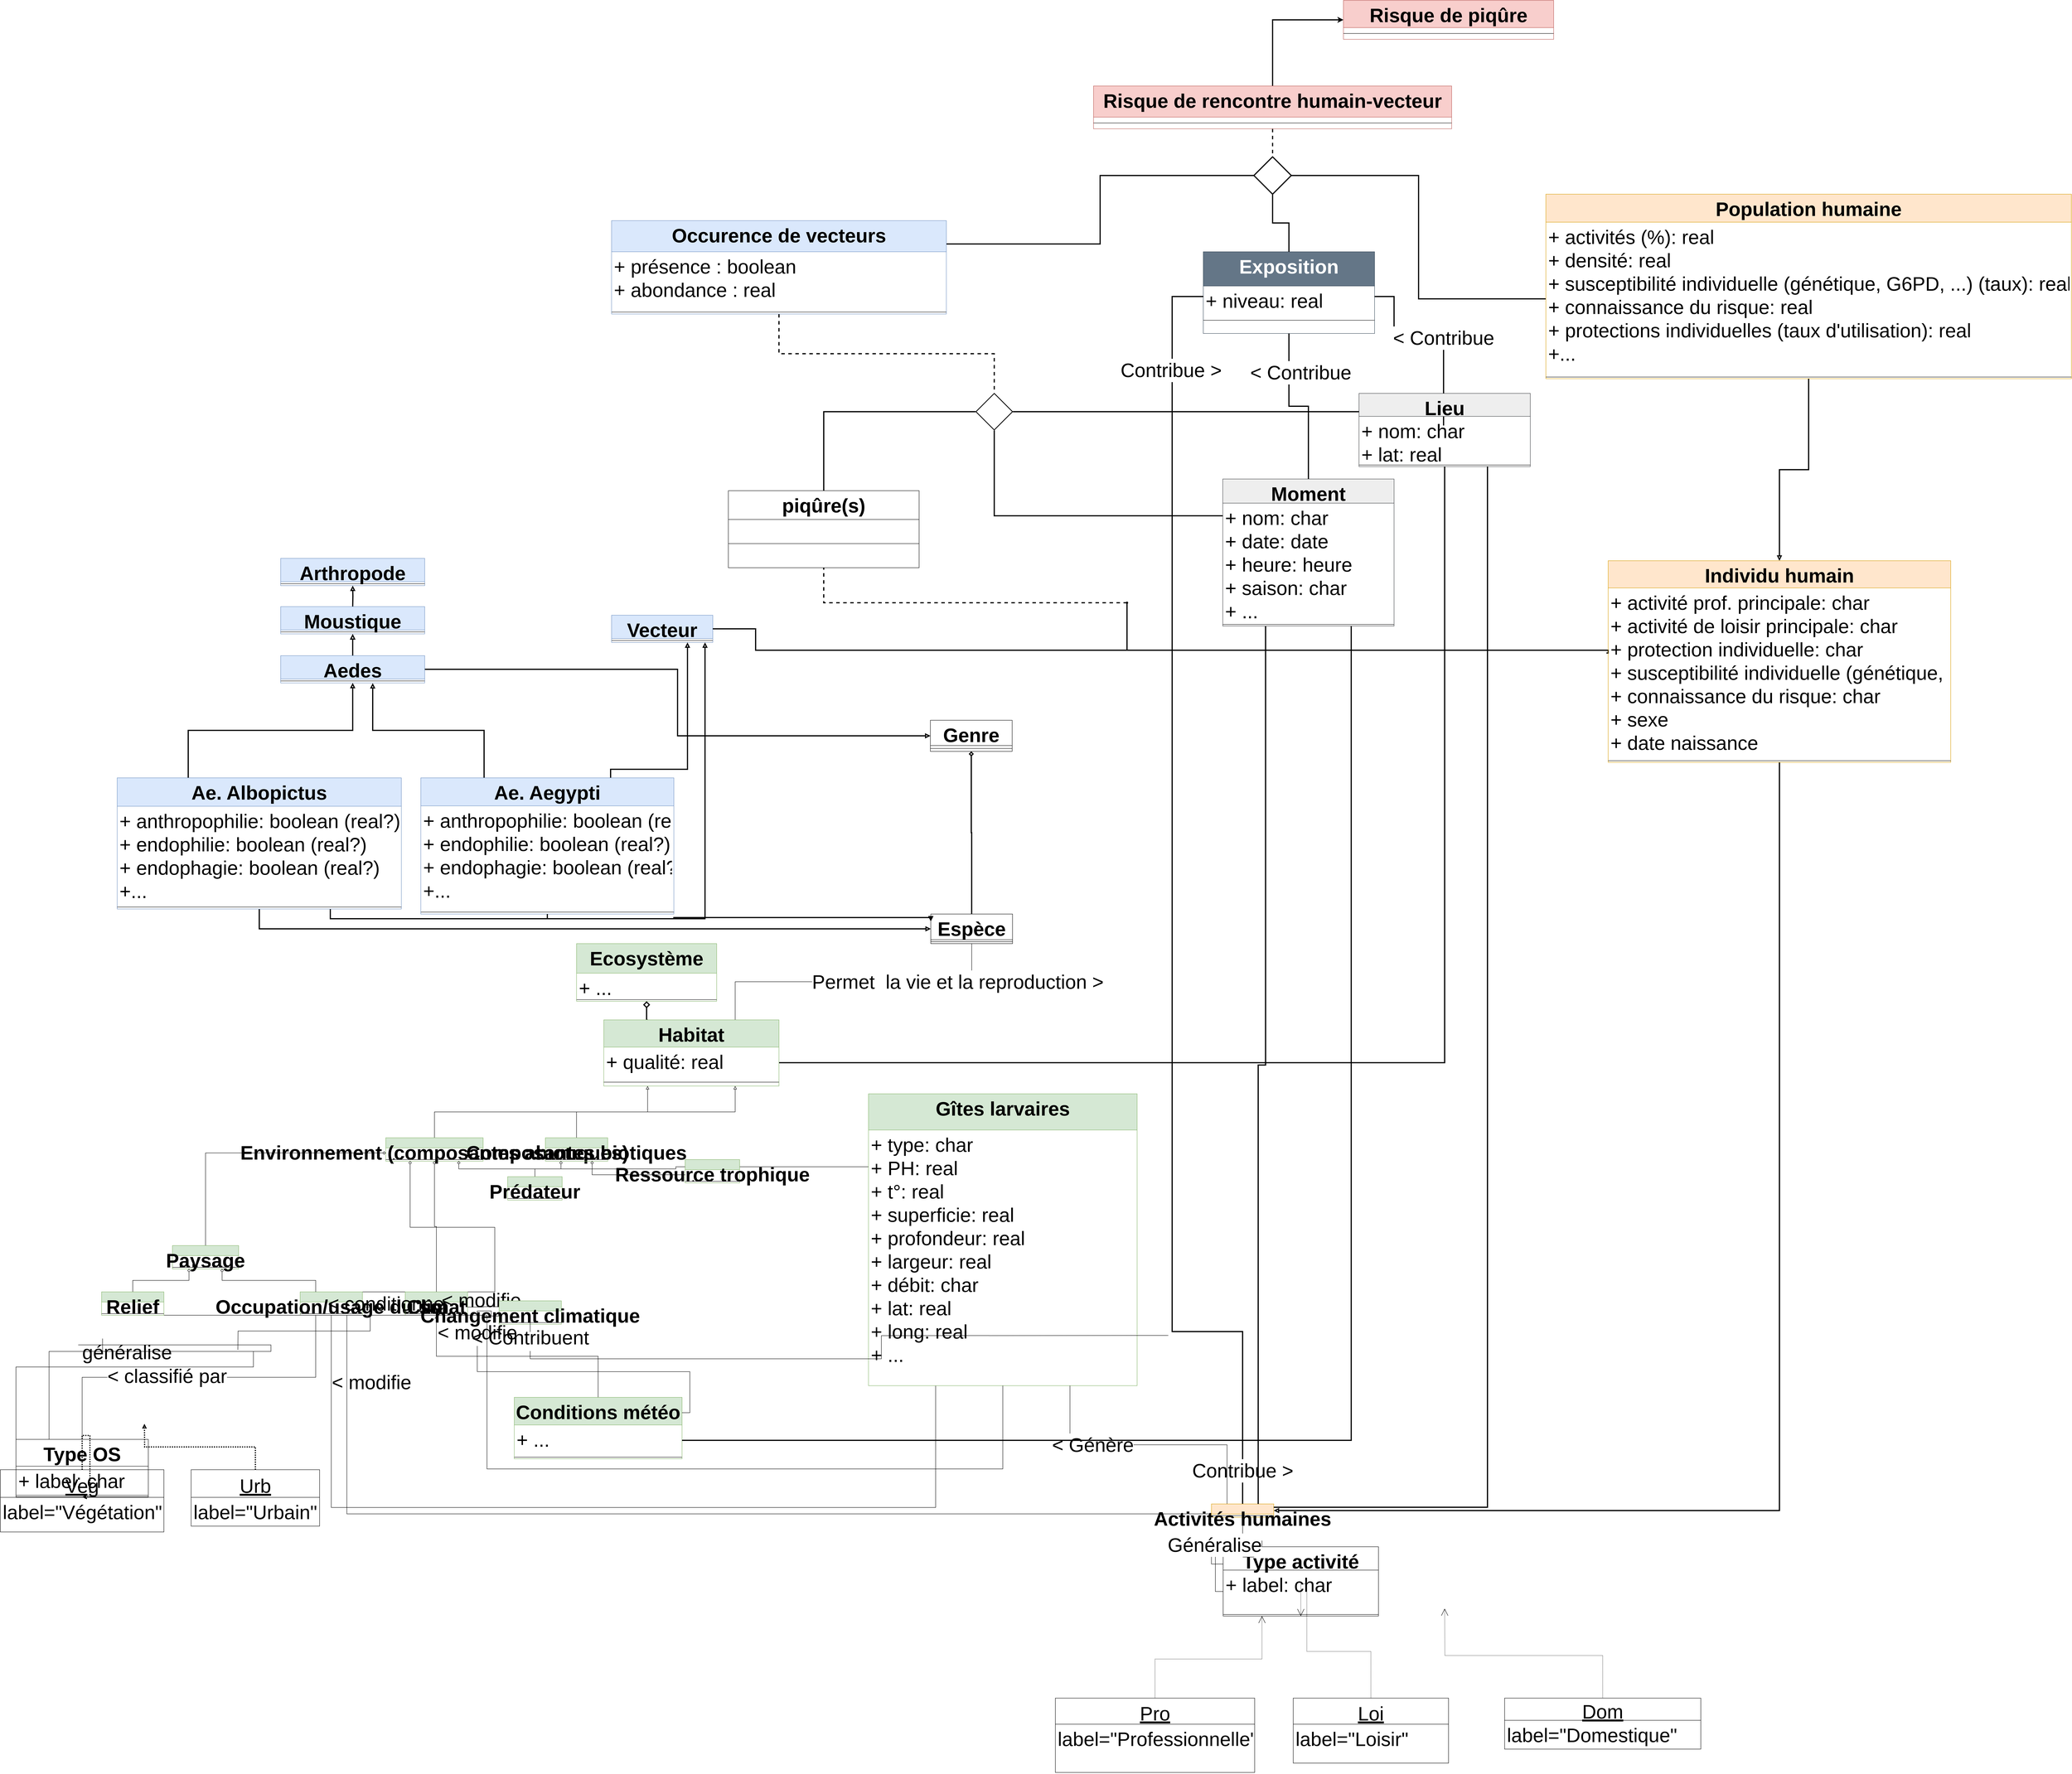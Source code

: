<mxfile version="20.7.3" type="github">
  <diagram id="kBsvVx11HqB_BdpJZz5O" name="Page-1">
    <mxGraphModel dx="11561" dy="5167" grid="1" gridSize="10" guides="1" tooltips="1" connect="1" arrows="1" fold="1" page="1" pageScale="1" pageWidth="827" pageHeight="1169" math="0" shadow="0">
      <root>
        <mxCell id="0" />
        <mxCell id="1" parent="0" />
        <mxCell id="3ZzalH3yHNWKxI1yRY4I-15" style="edgeStyle=orthogonalEdgeStyle;rounded=0;orthogonalLoop=1;jettySize=auto;html=1;exitX=0.5;exitY=0;exitDx=0;exitDy=0;entryX=0;entryY=0.5;entryDx=0;entryDy=0;fontSize=50;strokeWidth=3;" parent="1" source="3ZzalH3yHNWKxI1yRY4I-196" target="3ZzalH3yHNWKxI1yRY4I-3" edge="1">
          <mxGeometry relative="1" as="geometry">
            <Array as="points">
              <mxPoint x="1088" y="50" />
            </Array>
          </mxGeometry>
        </mxCell>
        <mxCell id="3ZzalH3yHNWKxI1yRY4I-3" value="Risque de piqûre" style="swimlane;fontStyle=1;align=center;verticalAlign=top;childLayout=stackLayout;horizontal=1;startSize=70;horizontalStack=0;resizeParent=1;resizeParentMax=0;resizeLast=0;collapsible=1;marginBottom=0;fillColor=#f8cecc;strokeColor=#b85450;fontSize=50;" parent="1" vertex="1">
          <mxGeometry x="1270" width="540" height="100" as="geometry" />
        </mxCell>
        <mxCell id="3ZzalH3yHNWKxI1yRY4I-4" value="" style="line;strokeWidth=1;fillColor=none;align=left;verticalAlign=middle;spacingTop=-1;spacingLeft=3;spacingRight=3;rotatable=0;labelPosition=right;points=[];portConstraint=eastwest;fontSize=50;" parent="3ZzalH3yHNWKxI1yRY4I-3" vertex="1">
          <mxGeometry y="70" width="540" height="30" as="geometry" />
        </mxCell>
        <mxCell id="3ZzalH3yHNWKxI1yRY4I-19" style="edgeStyle=orthogonalEdgeStyle;rounded=0;orthogonalLoop=1;jettySize=auto;html=1;entryX=0.5;entryY=0;entryDx=0;entryDy=0;fontSize=50;fontColor=#EA6B66;startArrow=none;startFill=0;endArrow=none;endFill=0;strokeWidth=3;" parent="1" source="3ZzalH3yHNWKxI1yRY4I-20" target="3ZzalH3yHNWKxI1yRY4I-262" edge="1">
          <mxGeometry relative="1" as="geometry" />
        </mxCell>
        <mxCell id="3ZzalH3yHNWKxI1yRY4I-20" value="Exposition" style="swimlane;fontStyle=1;align=center;verticalAlign=top;childLayout=stackLayout;horizontal=1;startSize=88;horizontalStack=0;resizeParent=1;resizeParentMax=0;resizeLast=0;collapsible=1;marginBottom=0;fillColor=#647687;strokeColor=#314354;fontColor=#ffffff;fontSize=50;" parent="1" vertex="1">
          <mxGeometry x="910" y="646" width="440" height="210" as="geometry">
            <mxRectangle x="600" y="310" width="90" height="26" as="alternateBounds" />
          </mxGeometry>
        </mxCell>
        <mxCell id="3ZzalH3yHNWKxI1yRY4I-21" value="+ niveau: real&#xa;+ durée: real&#xa;+ fréquence: real" style="text;align=left;verticalAlign=top;spacingLeft=4;spacingRight=4;overflow=hidden;rotatable=0;points=[[0,0.5],[1,0.5]];portConstraint=eastwest;fontSize=50;" parent="3ZzalH3yHNWKxI1yRY4I-20" vertex="1">
          <mxGeometry y="88" width="440" height="54" as="geometry" />
        </mxCell>
        <mxCell id="3ZzalH3yHNWKxI1yRY4I-22" value="" style="line;strokeWidth=1;fillColor=none;align=left;verticalAlign=middle;spacingTop=-1;spacingLeft=3;spacingRight=3;rotatable=0;labelPosition=right;points=[];portConstraint=eastwest;fontSize=50;" parent="3ZzalH3yHNWKxI1yRY4I-20" vertex="1">
          <mxGeometry y="142" width="440" height="68" as="geometry" />
        </mxCell>
        <mxCell id="3ZzalH3yHNWKxI1yRY4I-23" value="" style="rhombus;aspect=fixed;fontSize=50;strokeWidth=3;" parent="1" vertex="1">
          <mxGeometry x="1040" y="402" width="96" height="96" as="geometry" />
        </mxCell>
        <mxCell id="3ZzalH3yHNWKxI1yRY4I-24" value="" style="endArrow=none;html=1;rounded=0;align=center;verticalAlign=bottom;labelBackgroundColor=none;exitX=1;exitY=0.25;exitDx=0;exitDy=0;edgeStyle=elbowEdgeStyle;fontSize=50;endSize=7;strokeWidth=3;" parent="1" source="3ZzalH3yHNWKxI1yRY4I-266" target="3ZzalH3yHNWKxI1yRY4I-23" edge="1">
          <mxGeometry relative="1" as="geometry">
            <mxPoint x="630" y="585.5" as="sourcePoint" />
          </mxGeometry>
        </mxCell>
        <mxCell id="3ZzalH3yHNWKxI1yRY4I-25" value="" style="endArrow=none;html=1;rounded=0;align=center;verticalAlign=bottom;labelBackgroundColor=none;entryX=0.5;entryY=0;entryDx=0;entryDy=0;edgeStyle=elbowEdgeStyle;elbow=vertical;fontSize=50;endSize=7;strokeWidth=3;" parent="1" source="3ZzalH3yHNWKxI1yRY4I-23" target="3ZzalH3yHNWKxI1yRY4I-20" edge="1">
          <mxGeometry relative="1" as="geometry">
            <mxPoint x="810" y="586" as="targetPoint" />
          </mxGeometry>
        </mxCell>
        <mxCell id="3ZzalH3yHNWKxI1yRY4I-26" style="edgeStyle=orthogonalEdgeStyle;rounded=0;orthogonalLoop=1;jettySize=auto;html=1;endArrow=none;endFill=0;entryX=1;entryY=0.5;entryDx=0;entryDy=0;fontSize=50;endSize=7;strokeWidth=3;" parent="1" target="3ZzalH3yHNWKxI1yRY4I-23" edge="1" source="ZHWQrGtpnkybYDUMCbcR-5">
          <mxGeometry relative="1" as="geometry">
            <mxPoint x="1752.0" y="585.5" as="targetPoint" />
            <mxPoint x="1330.0" y="588" as="sourcePoint" />
          </mxGeometry>
        </mxCell>
        <mxCell id="3ZzalH3yHNWKxI1yRY4I-280" style="edgeStyle=orthogonalEdgeStyle;rounded=0;orthogonalLoop=1;jettySize=auto;html=1;exitX=0.5;exitY=0;exitDx=0;exitDy=0;entryX=0;entryY=0.5;entryDx=0;entryDy=0;endArrow=none;endFill=0;fontSize=50;strokeWidth=3;" parent="1" source="3ZzalH3yHNWKxI1yRY4I-30" target="3ZzalH3yHNWKxI1yRY4I-271" edge="1">
          <mxGeometry relative="1" as="geometry" />
        </mxCell>
        <mxCell id="3ZzalH3yHNWKxI1yRY4I-30" value="piqûre(s)" style="swimlane;fontStyle=1;align=center;verticalAlign=top;childLayout=stackLayout;horizontal=1;startSize=74;horizontalStack=0;resizeParent=1;resizeParentMax=0;resizeLast=0;collapsible=1;marginBottom=0;fontSize=50;" parent="1" vertex="1">
          <mxGeometry x="-310" y="1260" width="490" height="198" as="geometry" />
        </mxCell>
        <mxCell id="3ZzalH3yHNWKxI1yRY4I-31" value="" style="line;strokeWidth=1;fillColor=none;align=left;verticalAlign=middle;spacingTop=-1;spacingLeft=3;spacingRight=3;rotatable=0;labelPosition=right;points=[];portConstraint=eastwest;fontSize=50;" parent="3ZzalH3yHNWKxI1yRY4I-30" vertex="1">
          <mxGeometry y="74" width="490" height="124" as="geometry" />
        </mxCell>
        <mxCell id="3ZzalH3yHNWKxI1yRY4I-36" style="edgeStyle=orthogonalEdgeStyle;rounded=0;orthogonalLoop=1;jettySize=auto;html=1;exitX=0.5;exitY=1;exitDx=0;exitDy=0;entryX=0.25;entryY=1;entryDx=0;entryDy=0;endArrow=none;endFill=0;fontSize=50;" parent="1" source="3ZzalH3yHNWKxI1yRY4I-38" target="3ZzalH3yHNWKxI1yRY4I-72" edge="1">
          <mxGeometry relative="1" as="geometry">
            <Array as="points">
              <mxPoint x="-910" y="3873" />
              <mxPoint x="-142" y="3873" />
            </Array>
          </mxGeometry>
        </mxCell>
        <mxCell id="3ZzalH3yHNWKxI1yRY4I-37" style="edgeStyle=orthogonalEdgeStyle;rounded=0;orthogonalLoop=1;jettySize=auto;html=1;exitX=0.5;exitY=0;exitDx=0;exitDy=0;entryX=0.25;entryY=1;entryDx=0;entryDy=0;endArrow=diamond;endFill=0;fontSize=50;" parent="1" source="3ZzalH3yHNWKxI1yRY4I-38" target="3ZzalH3yHNWKxI1yRY4I-140" edge="1">
          <mxGeometry relative="1" as="geometry">
            <Array as="points">
              <mxPoint x="-910" y="3153" />
              <mxPoint x="-1128" y="3153" />
            </Array>
          </mxGeometry>
        </mxCell>
        <mxCell id="3ZzalH3yHNWKxI1yRY4I-38" value="Occupation/usage du sol" style="swimlane;fontStyle=1;align=center;verticalAlign=top;childLayout=stackLayout;horizontal=1;startSize=26;horizontalStack=0;resizeParent=1;resizeParentMax=0;resizeLast=0;collapsible=1;marginBottom=0;fillColor=#d5e8d4;strokeColor=#82b366;fontSize=50;" parent="1" vertex="1">
          <mxGeometry x="-1410" y="3319" width="160" height="60" as="geometry">
            <mxRectangle x="320" y="370" width="90" height="26" as="alternateBounds" />
          </mxGeometry>
        </mxCell>
        <mxCell id="3ZzalH3yHNWKxI1yRY4I-39" value="+ ..." style="text;strokeColor=none;fillColor=none;align=left;verticalAlign=top;spacingLeft=4;spacingRight=4;overflow=hidden;rotatable=0;points=[[0,0.5],[1,0.5]];portConstraint=eastwest;fontSize=50;" parent="3ZzalH3yHNWKxI1yRY4I-38" vertex="1">
          <mxGeometry y="26" width="160" height="26" as="geometry" />
        </mxCell>
        <mxCell id="3ZzalH3yHNWKxI1yRY4I-40" value="" style="line;strokeWidth=1;fillColor=none;align=left;verticalAlign=middle;spacingTop=-1;spacingLeft=3;spacingRight=3;rotatable=0;labelPosition=right;points=[];portConstraint=eastwest;fontSize=50;" parent="3ZzalH3yHNWKxI1yRY4I-38" vertex="1">
          <mxGeometry y="52" width="160" height="8" as="geometry" />
        </mxCell>
        <mxCell id="3ZzalH3yHNWKxI1yRY4I-41" style="edgeStyle=orthogonalEdgeStyle;rounded=0;orthogonalLoop=1;jettySize=auto;html=1;exitX=0.5;exitY=0;exitDx=0;exitDy=0;entryX=0.5;entryY=1;entryDx=0;entryDy=0;endArrow=block;endFill=0;elbow=vertical;fontSize=50;" parent="1" source="3ZzalH3yHNWKxI1yRY4I-42" target="3ZzalH3yHNWKxI1yRY4I-46" edge="1">
          <mxGeometry relative="1" as="geometry" />
        </mxCell>
        <mxCell id="3ZzalH3yHNWKxI1yRY4I-42" value="Conditions météo" style="swimlane;fontStyle=1;align=center;verticalAlign=top;childLayout=stackLayout;horizontal=1;startSize=71;horizontalStack=0;resizeParent=1;resizeParentMax=0;resizeLast=0;collapsible=1;marginBottom=0;fillColor=#d5e8d4;strokeColor=#82b366;fontSize=50;" parent="1" vertex="1">
          <mxGeometry x="-860" y="3590" width="431" height="158" as="geometry">
            <mxRectangle x="320" y="370" width="90" height="26" as="alternateBounds" />
          </mxGeometry>
        </mxCell>
        <mxCell id="3ZzalH3yHNWKxI1yRY4I-43" value="+ ..." style="text;strokeColor=none;fillColor=none;align=left;verticalAlign=top;spacingLeft=4;spacingRight=4;overflow=hidden;rotatable=0;points=[[0,0.5],[1,0.5]];portConstraint=eastwest;fontSize=50;" parent="3ZzalH3yHNWKxI1yRY4I-42" vertex="1">
          <mxGeometry y="71" width="431" height="79" as="geometry" />
        </mxCell>
        <mxCell id="3ZzalH3yHNWKxI1yRY4I-44" value="" style="line;strokeWidth=1;fillColor=none;align=left;verticalAlign=middle;spacingTop=-1;spacingLeft=3;spacingRight=3;rotatable=0;labelPosition=right;points=[];portConstraint=eastwest;fontSize=50;" parent="3ZzalH3yHNWKxI1yRY4I-42" vertex="1">
          <mxGeometry y="150" width="431" height="8" as="geometry" />
        </mxCell>
        <mxCell id="3ZzalH3yHNWKxI1yRY4I-45" style="edgeStyle=orthogonalEdgeStyle;rounded=0;orthogonalLoop=1;jettySize=auto;html=1;exitX=0.5;exitY=0;exitDx=0;exitDy=0;entryX=0.5;entryY=1;entryDx=0;entryDy=0;endArrow=diamond;endFill=0;fontSize=50;" parent="1" source="3ZzalH3yHNWKxI1yRY4I-46" target="3ZzalH3yHNWKxI1yRY4I-140" edge="1">
          <mxGeometry relative="1" as="geometry" />
        </mxCell>
        <mxCell id="3ZzalH3yHNWKxI1yRY4I-46" value="Climat" style="swimlane;fontStyle=1;align=center;verticalAlign=top;childLayout=stackLayout;horizontal=1;startSize=26;horizontalStack=0;resizeParent=1;resizeParentMax=0;resizeLast=0;collapsible=1;marginBottom=0;fillColor=#d5e8d4;strokeColor=#82b366;fontSize=50;" parent="1" vertex="1">
          <mxGeometry x="-1140" y="3319" width="160" height="60" as="geometry">
            <mxRectangle x="320" y="370" width="90" height="26" as="alternateBounds" />
          </mxGeometry>
        </mxCell>
        <mxCell id="3ZzalH3yHNWKxI1yRY4I-47" value="+ ..." style="text;strokeColor=none;fillColor=none;align=left;verticalAlign=top;spacingLeft=4;spacingRight=4;overflow=hidden;rotatable=0;points=[[0,0.5],[1,0.5]];portConstraint=eastwest;fontSize=50;" parent="3ZzalH3yHNWKxI1yRY4I-46" vertex="1">
          <mxGeometry y="26" width="160" height="26" as="geometry" />
        </mxCell>
        <mxCell id="3ZzalH3yHNWKxI1yRY4I-48" value="" style="line;strokeWidth=1;fillColor=none;align=left;verticalAlign=middle;spacingTop=-1;spacingLeft=3;spacingRight=3;rotatable=0;labelPosition=right;points=[];portConstraint=eastwest;fontSize=50;" parent="3ZzalH3yHNWKxI1yRY4I-46" vertex="1">
          <mxGeometry y="52" width="160" height="8" as="geometry" />
        </mxCell>
        <mxCell id="3ZzalH3yHNWKxI1yRY4I-49" style="edgeStyle=orthogonalEdgeStyle;rounded=0;orthogonalLoop=1;jettySize=auto;html=1;exitDx=0;exitDy=0;entryX=-0.005;entryY=0.38;entryDx=0;entryDy=0;endArrow=none;endFill=0;startArrow=none;fontSize=50;strokeWidth=3;entryPerimeter=0;" parent="1" source="3ZzalH3yHNWKxI1yRY4I-259" target="ZHWQrGtpnkybYDUMCbcR-2" edge="1">
          <mxGeometry relative="1" as="geometry">
            <mxPoint x="1615.0" y="1737" as="targetPoint" />
            <Array as="points">
              <mxPoint x="714" y="1670" />
              <mxPoint x="1950" y="1670" />
              <mxPoint x="1950" y="1677" />
            </Array>
          </mxGeometry>
        </mxCell>
        <mxCell id="3ZzalH3yHNWKxI1yRY4I-51" value="Vecteur" style="swimlane;fontStyle=1;align=center;verticalAlign=top;childLayout=stackLayout;horizontal=1;startSize=60;horizontalStack=0;resizeParent=1;resizeParentMax=0;resizeLast=0;collapsible=1;marginBottom=0;fillColor=#dae8fc;strokeColor=#6c8ebf;fontSize=50;" parent="1" vertex="1">
          <mxGeometry x="-610" y="1580" width="260" height="70" as="geometry">
            <mxRectangle x="-370" y="1700" width="220" height="100" as="alternateBounds" />
          </mxGeometry>
        </mxCell>
        <mxCell id="3ZzalH3yHNWKxI1yRY4I-52" value="" style="line;strokeWidth=1;fillColor=none;align=left;verticalAlign=middle;spacingTop=-1;spacingLeft=3;spacingRight=3;rotatable=0;labelPosition=right;points=[];portConstraint=eastwest;fontSize=50;" parent="3ZzalH3yHNWKxI1yRY4I-51" vertex="1">
          <mxGeometry y="60" width="260" height="10" as="geometry" />
        </mxCell>
        <mxCell id="3ZzalH3yHNWKxI1yRY4I-54" style="edgeStyle=orthogonalEdgeStyle;rounded=0;orthogonalLoop=1;jettySize=auto;html=1;entryX=0;entryY=0.5;entryDx=0;entryDy=0;endArrow=block;endFill=0;exitX=1;exitY=0.5;exitDx=0;exitDy=0;fontSize=50;strokeWidth=3;" parent="1" source="eCTmfTK2wu2DxQ8o13dD-29" target="3ZzalH3yHNWKxI1yRY4I-212" edge="1">
          <mxGeometry relative="1" as="geometry">
            <mxPoint x="-595" y="1898" as="sourcePoint" />
          </mxGeometry>
        </mxCell>
        <mxCell id="3ZzalH3yHNWKxI1yRY4I-60" style="edgeStyle=orthogonalEdgeStyle;rounded=0;orthogonalLoop=1;jettySize=auto;html=1;exitX=0.25;exitY=0;exitDx=0;exitDy=0;entryX=0.5;entryY=1;entryDx=0;entryDy=0;endArrow=block;endFill=0;fontSize=50;strokeWidth=3;" parent="1" source="3ZzalH3yHNWKxI1yRY4I-63" edge="1" target="eCTmfTK2wu2DxQ8o13dD-29">
          <mxGeometry relative="1" as="geometry">
            <mxPoint x="-716.5" y="1931.0" as="targetPoint" />
          </mxGeometry>
        </mxCell>
        <mxCell id="3ZzalH3yHNWKxI1yRY4I-61" style="edgeStyle=orthogonalEdgeStyle;rounded=0;orthogonalLoop=1;jettySize=auto;html=1;entryX=0;entryY=0.5;entryDx=0;entryDy=0;endArrow=block;endFill=0;exitX=0.5;exitY=1;exitDx=0;exitDy=0;fontSize=50;strokeWidth=3;" parent="1" source="3ZzalH3yHNWKxI1yRY4I-63" target="3ZzalH3yHNWKxI1yRY4I-215" edge="1">
          <mxGeometry relative="1" as="geometry" />
        </mxCell>
        <mxCell id="3ZzalH3yHNWKxI1yRY4I-62" style="edgeStyle=orthogonalEdgeStyle;rounded=0;orthogonalLoop=1;jettySize=auto;html=1;exitX=0.75;exitY=1;exitDx=0;exitDy=0;endArrow=block;endFill=0;fontSize=50;strokeWidth=3;" parent="1" source="3ZzalH3yHNWKxI1yRY4I-63" edge="1">
          <mxGeometry relative="1" as="geometry">
            <mxPoint x="-370" y="1650" as="targetPoint" />
            <Array as="points">
              <mxPoint x="-1332" y="2360" />
              <mxPoint x="-370" y="2360" />
            </Array>
          </mxGeometry>
        </mxCell>
        <mxCell id="3ZzalH3yHNWKxI1yRY4I-63" value="Ae. Albopictus" style="swimlane;fontStyle=1;align=center;verticalAlign=top;childLayout=stackLayout;horizontal=1;startSize=73;horizontalStack=0;resizeParent=1;resizeParentMax=0;resizeLast=0;collapsible=1;marginBottom=0;fillColor=#dae8fc;strokeColor=#6c8ebf;fontSize=50;" parent="1" vertex="1">
          <mxGeometry x="-1880" y="1998" width="730" height="337" as="geometry" />
        </mxCell>
        <mxCell id="3ZzalH3yHNWKxI1yRY4I-64" value="+ anthropophilie: boolean (real?)&#xa;+ endophilie: boolean (real?)&#xa;+ endophagie: boolean (real?)&#xa;+..." style="text;strokeColor=none;fillColor=none;align=left;verticalAlign=top;spacingLeft=4;spacingRight=4;overflow=hidden;rotatable=0;points=[[0,0.5],[1,0.5]];portConstraint=eastwest;fontSize=50;" parent="3ZzalH3yHNWKxI1yRY4I-63" vertex="1">
          <mxGeometry y="73" width="730" height="254" as="geometry" />
        </mxCell>
        <mxCell id="3ZzalH3yHNWKxI1yRY4I-65" value="" style="line;strokeWidth=1;fillColor=none;align=left;verticalAlign=middle;spacingTop=-1;spacingLeft=3;spacingRight=3;rotatable=0;labelPosition=right;points=[];portConstraint=eastwest;fontSize=50;" parent="3ZzalH3yHNWKxI1yRY4I-63" vertex="1">
          <mxGeometry y="327" width="730" height="10" as="geometry" />
        </mxCell>
        <mxCell id="3ZzalH3yHNWKxI1yRY4I-66" style="edgeStyle=orthogonalEdgeStyle;rounded=0;orthogonalLoop=1;jettySize=auto;html=1;exitX=0.25;exitY=0;exitDx=0;exitDy=0;endArrow=block;endFill=0;fontSize=50;strokeWidth=3;entryX=0.639;entryY=1.057;entryDx=0;entryDy=0;entryPerimeter=0;" parent="1" source="3ZzalH3yHNWKxI1yRY4I-68" edge="1" target="eCTmfTK2wu2DxQ8o13dD-30">
          <mxGeometry relative="1" as="geometry">
            <mxPoint x="-700" y="1910" as="targetPoint" />
          </mxGeometry>
        </mxCell>
        <mxCell id="3ZzalH3yHNWKxI1yRY4I-67" style="edgeStyle=orthogonalEdgeStyle;rounded=0;orthogonalLoop=1;jettySize=auto;html=1;exitX=0.75;exitY=0;exitDx=0;exitDy=0;entryX=0.75;entryY=1;entryDx=0;entryDy=0;endArrow=block;endFill=0;fontSize=50;strokeWidth=3;" parent="1" source="3ZzalH3yHNWKxI1yRY4I-68" target="3ZzalH3yHNWKxI1yRY4I-51" edge="1">
          <mxGeometry relative="1" as="geometry">
            <Array as="points">
              <mxPoint x="-477" y="1976" />
              <mxPoint x="-229" y="1976" />
            </Array>
          </mxGeometry>
        </mxCell>
        <mxCell id="3ZzalH3yHNWKxI1yRY4I-68" value="Ae. Aegypti" style="swimlane;fontStyle=1;align=center;verticalAlign=top;childLayout=stackLayout;horizontal=1;startSize=72;horizontalStack=0;resizeParent=1;resizeParentMax=0;resizeLast=0;collapsible=1;marginBottom=0;fillColor=#dae8fc;strokeColor=#6c8ebf;fontSize=50;" parent="1" vertex="1">
          <mxGeometry x="-1100" y="1998" width="650" height="350" as="geometry" />
        </mxCell>
        <mxCell id="3ZzalH3yHNWKxI1yRY4I-69" value="+ anthropophilie: boolean (real?)&#xa;+ endophilie: boolean (real?)&#xa;+ endophagie: boolean (real?)&#xa;+..." style="text;strokeColor=none;fillColor=none;align=left;verticalAlign=top;spacingLeft=4;spacingRight=4;overflow=hidden;rotatable=0;points=[[0,0.5],[1,0.5]];portConstraint=eastwest;fontSize=50;" parent="3ZzalH3yHNWKxI1yRY4I-68" vertex="1">
          <mxGeometry y="72" width="650" height="268" as="geometry" />
        </mxCell>
        <mxCell id="3ZzalH3yHNWKxI1yRY4I-70" value="" style="line;strokeWidth=1;fillColor=none;align=left;verticalAlign=middle;spacingTop=-1;spacingLeft=3;spacingRight=3;rotatable=0;labelPosition=right;points=[];portConstraint=eastwest;fontSize=50;" parent="3ZzalH3yHNWKxI1yRY4I-68" vertex="1">
          <mxGeometry y="340" width="650" height="10" as="geometry" />
        </mxCell>
        <mxCell id="3ZzalH3yHNWKxI1yRY4I-71" style="edgeStyle=orthogonalEdgeStyle;rounded=0;orthogonalLoop=1;jettySize=auto;html=1;endArrow=diamond;endFill=0;entryX=0.75;entryY=1;entryDx=0;entryDy=0;exitX=0;exitY=0.25;exitDx=0;exitDy=0;fontSize=50;" parent="1" source="3ZzalH3yHNWKxI1yRY4I-72" target="3ZzalH3yHNWKxI1yRY4I-140" edge="1">
          <mxGeometry relative="1" as="geometry">
            <mxPoint x="-960" y="3033" as="targetPoint" />
            <mxPoint x="-210" y="3054" as="sourcePoint" />
          </mxGeometry>
        </mxCell>
        <mxCell id="3ZzalH3yHNWKxI1yRY4I-72" value="Gîtes larvaires" style="swimlane;fontStyle=1;align=center;verticalAlign=top;childLayout=stackLayout;horizontal=1;startSize=93;horizontalStack=0;resizeParent=1;resizeParentMax=0;resizeLast=0;collapsible=1;marginBottom=0;fillColor=#d5e8d4;strokeColor=#82b366;fontSize=50;" parent="1" vertex="1">
          <mxGeometry x="50" y="2810" width="690" height="750" as="geometry" />
        </mxCell>
        <mxCell id="3ZzalH3yHNWKxI1yRY4I-73" value="+ type: char&#xa;+ PH: real&#xa;+ t°: real&#xa;+ superficie: real&#xa;+ profondeur: real&#xa;+ largeur: real&#xa;+ débit: char&#xa;+ lat: real&#xa;+ long: real&#xa;+ ..." style="text;strokeColor=none;fillColor=none;align=left;verticalAlign=top;spacingLeft=4;spacingRight=4;overflow=hidden;rotatable=0;points=[[0,0.5],[1,0.5]];portConstraint=eastwest;fontSize=50;" parent="3ZzalH3yHNWKxI1yRY4I-72" vertex="1">
          <mxGeometry y="93" width="690" height="657" as="geometry" />
        </mxCell>
        <mxCell id="3ZzalH3yHNWKxI1yRY4I-75" style="edgeStyle=orthogonalEdgeStyle;rounded=0;orthogonalLoop=1;jettySize=auto;html=1;exitX=0;exitY=0.75;exitDx=0;exitDy=0;entryX=0.75;entryY=1;entryDx=0;entryDy=0;endArrow=none;endFill=0;fontSize=50;" parent="1" source="3ZzalH3yHNWKxI1yRY4I-80" target="3ZzalH3yHNWKxI1yRY4I-38" edge="1">
          <mxGeometry relative="1" as="geometry">
            <mxPoint x="821" y="3460" as="sourcePoint" />
          </mxGeometry>
        </mxCell>
        <mxCell id="3ZzalH3yHNWKxI1yRY4I-76" style="edgeStyle=orthogonalEdgeStyle;rounded=0;orthogonalLoop=1;jettySize=auto;html=1;exitX=0.5;exitY=0;exitDx=0;exitDy=0;endArrow=none;endFill=0;entryX=0;entryY=0.5;entryDx=0;entryDy=0;fontSize=50;strokeWidth=3;" parent="1" source="3ZzalH3yHNWKxI1yRY4I-80" target="3ZzalH3yHNWKxI1yRY4I-21" edge="1">
          <mxGeometry relative="1" as="geometry">
            <mxPoint x="1195" y="914" as="targetPoint" />
            <Array as="points">
              <mxPoint x="830" y="3421" />
              <mxPoint x="830" y="761" />
            </Array>
          </mxGeometry>
        </mxCell>
        <mxCell id="3ZzalH3yHNWKxI1yRY4I-77" value="Contribue &amp;gt;" style="edgeLabel;html=1;align=center;verticalAlign=middle;resizable=0;points=[];fontSize=50;" parent="3ZzalH3yHNWKxI1yRY4I-76" vertex="1" connectable="0">
          <mxGeometry x="-0.949" relative="1" as="geometry">
            <mxPoint as="offset" />
          </mxGeometry>
        </mxCell>
        <mxCell id="3ZzalH3yHNWKxI1yRY4I-78" style="edgeStyle=orthogonalEdgeStyle;rounded=0;orthogonalLoop=1;jettySize=auto;html=1;exitX=0.25;exitY=0;exitDx=0;exitDy=0;entryX=0.75;entryY=1;entryDx=0;entryDy=0;startArrow=none;startFill=0;endArrow=none;endFill=0;fontSize=50;" parent="1" source="3ZzalH3yHNWKxI1yRY4I-80" target="3ZzalH3yHNWKxI1yRY4I-72" edge="1">
          <mxGeometry relative="1" as="geometry" />
        </mxCell>
        <mxCell id="3ZzalH3yHNWKxI1yRY4I-79" value="&amp;lt; Génère" style="edgeLabel;html=1;align=center;verticalAlign=middle;resizable=0;points=[];fontSize=50;" parent="3ZzalH3yHNWKxI1yRY4I-78" vertex="1" connectable="0">
          <mxGeometry x="0.403" relative="1" as="geometry">
            <mxPoint x="-1" as="offset" />
          </mxGeometry>
        </mxCell>
        <mxCell id="3ZzalH3yHNWKxI1yRY4I-80" value="Activités humaines" style="swimlane;fontStyle=1;align=center;verticalAlign=top;childLayout=stackLayout;horizontal=1;startSize=26;horizontalStack=0;resizeParent=1;resizeParentMax=0;resizeLast=0;collapsible=1;marginBottom=0;fillColor=#ffe6cc;strokeColor=#d79b00;fontSize=50;" parent="1" vertex="1">
          <mxGeometry x="931" y="3864" width="160" height="34" as="geometry">
            <mxRectangle x="320" y="370" width="90" height="26" as="alternateBounds" />
          </mxGeometry>
        </mxCell>
        <mxCell id="3ZzalH3yHNWKxI1yRY4I-81" value="" style="line;strokeWidth=1;fillColor=none;align=left;verticalAlign=middle;spacingTop=-1;spacingLeft=3;spacingRight=3;rotatable=0;labelPosition=right;points=[];portConstraint=eastwest;fontSize=50;" parent="3ZzalH3yHNWKxI1yRY4I-80" vertex="1">
          <mxGeometry y="26" width="160" height="8" as="geometry" />
        </mxCell>
        <mxCell id="3ZzalH3yHNWKxI1yRY4I-82" value="&amp;lt; modifie" style="text;html=1;align=center;verticalAlign=middle;resizable=0;points=[];autosize=1;strokeColor=none;fillColor=none;fontSize=50;" parent="1" vertex="1">
          <mxGeometry x="-1060" y="3305" width="230" height="70" as="geometry" />
        </mxCell>
        <mxCell id="3ZzalH3yHNWKxI1yRY4I-83" style="edgeStyle=orthogonalEdgeStyle;rounded=0;orthogonalLoop=1;jettySize=auto;html=1;entryX=1;entryY=0.5;entryDx=0;entryDy=0;endArrow=none;endFill=0;fontSize=50;" parent="1" target="3ZzalH3yHNWKxI1yRY4I-39" edge="1">
          <mxGeometry relative="1" as="geometry">
            <mxPoint x="-1570" y="3468" as="sourcePoint" />
          </mxGeometry>
        </mxCell>
        <mxCell id="3ZzalH3yHNWKxI1yRY4I-84" value="&amp;lt; conditionne" style="text;html=1;align=center;verticalAlign=middle;resizable=0;points=[];autosize=1;strokeColor=none;fillColor=none;fontSize=50;" parent="1" vertex="1">
          <mxGeometry x="-1350" y="3314" width="320" height="70" as="geometry" />
        </mxCell>
        <mxCell id="3ZzalH3yHNWKxI1yRY4I-85" value="&amp;lt; modifie" style="text;html=1;align=center;verticalAlign=middle;resizable=0;points=[];autosize=1;strokeColor=none;fillColor=none;fontSize=50;" parent="1" vertex="1">
          <mxGeometry x="-1342" y="3516" width="230" height="70" as="geometry" />
        </mxCell>
        <mxCell id="3ZzalH3yHNWKxI1yRY4I-86" style="edgeStyle=orthogonalEdgeStyle;shape=connector;rounded=0;orthogonalLoop=1;jettySize=auto;html=1;entryX=0.5;entryY=0;entryDx=0;entryDy=0;labelBackgroundColor=default;fontFamily=Helvetica;fontSize=50;fontColor=default;endArrow=none;endFill=0;strokeColor=default;exitX=0.25;exitY=1;exitDx=0;exitDy=0;" parent="1" source="3ZzalH3yHNWKxI1yRY4I-38" target="3ZzalH3yHNWKxI1yRY4I-89" edge="1">
          <mxGeometry relative="1" as="geometry">
            <mxPoint x="-1400" y="3589" as="sourcePoint" />
          </mxGeometry>
        </mxCell>
        <mxCell id="3ZzalH3yHNWKxI1yRY4I-87" value="&amp;lt; classifié par" style="edgeLabel;html=1;align=center;verticalAlign=middle;resizable=0;points=[];fontSize=50;fontFamily=Helvetica;fontColor=default;" parent="3ZzalH3yHNWKxI1yRY4I-86" vertex="1" connectable="0">
          <mxGeometry x="0.234" relative="1" as="geometry">
            <mxPoint x="25" y="-4" as="offset" />
          </mxGeometry>
        </mxCell>
        <mxCell id="3ZzalH3yHNWKxI1yRY4I-88" style="edgeStyle=orthogonalEdgeStyle;rounded=0;orthogonalLoop=1;jettySize=auto;html=1;exitX=0.25;exitY=0;exitDx=0;exitDy=0;endArrow=none;endFill=0;entryX=0;entryY=0.232;entryDx=0;entryDy=0;entryPerimeter=0;fontSize=50;startArrow=none;" parent="1" source="3ZzalH3yHNWKxI1yRY4I-198" target="3ZzalH3yHNWKxI1yRY4I-89" edge="1">
          <mxGeometry relative="1" as="geometry">
            <mxPoint x="-1530" y="3502" as="targetPoint" />
            <Array as="points">
              <mxPoint x="-1530" y="3472" />
              <mxPoint x="-1530" y="3512" />
            </Array>
          </mxGeometry>
        </mxCell>
        <mxCell id="3ZzalH3yHNWKxI1yRY4I-89" value="Type OS" style="swimlane;fontStyle=1;align=center;verticalAlign=top;childLayout=stackLayout;horizontal=1;startSize=69;horizontalStack=0;resizeParent=1;resizeParentMax=0;resizeLast=0;collapsible=1;marginBottom=0;fontSize=50;" parent="1" vertex="1">
          <mxGeometry x="-2140" y="3698" width="340" height="148" as="geometry" />
        </mxCell>
        <mxCell id="3ZzalH3yHNWKxI1yRY4I-90" value="+ label: char" style="text;strokeColor=none;fillColor=none;align=left;verticalAlign=top;spacingLeft=4;spacingRight=4;overflow=hidden;rotatable=0;points=[[0,0.5],[1,0.5]];portConstraint=eastwest;fontSize=50;" parent="3ZzalH3yHNWKxI1yRY4I-89" vertex="1">
          <mxGeometry y="69" width="340" height="71" as="geometry" />
        </mxCell>
        <mxCell id="3ZzalH3yHNWKxI1yRY4I-91" value="" style="line;strokeWidth=1;fillColor=none;align=left;verticalAlign=middle;spacingTop=-1;spacingLeft=3;spacingRight=3;rotatable=0;labelPosition=right;points=[];portConstraint=eastwest;fontSize=50;" parent="3ZzalH3yHNWKxI1yRY4I-89" vertex="1">
          <mxGeometry y="140" width="340" height="8" as="geometry" />
        </mxCell>
        <mxCell id="3ZzalH3yHNWKxI1yRY4I-92" style="edgeStyle=orthogonalEdgeStyle;shape=connector;rounded=0;orthogonalLoop=1;jettySize=auto;html=1;entryX=0.5;entryY=1;entryDx=0;entryDy=0;labelBackgroundColor=default;fontFamily=Helvetica;fontSize=50;fontColor=default;endArrow=open;endFill=0;strokeColor=default;dashed=1;dashPattern=1 1;strokeWidth=3;" parent="1" source="3ZzalH3yHNWKxI1yRY4I-93" target="3ZzalH3yHNWKxI1yRY4I-89" edge="1">
          <mxGeometry x="0.026" y="-90" relative="1" as="geometry">
            <Array as="points">
              <mxPoint x="-1970" y="3688" />
              <mxPoint x="-1950" y="3688" />
            </Array>
            <mxPoint as="offset" />
          </mxGeometry>
        </mxCell>
        <mxCell id="3ZzalH3yHNWKxI1yRY4I-93" value="Veg" style="swimlane;fontStyle=4;childLayout=stackLayout;horizontal=1;startSize=71;fillColor=none;horizontalStack=0;resizeParent=1;resizeParentMax=0;resizeLast=0;collapsible=1;marginBottom=0;fontFamily=Helvetica;fontSize=50;fontColor=default;" parent="1" vertex="1">
          <mxGeometry x="-2180" y="3776" width="420" height="160" as="geometry">
            <mxRectangle x="610" y="510" width="40" height="26" as="alternateBounds" />
          </mxGeometry>
        </mxCell>
        <mxCell id="3ZzalH3yHNWKxI1yRY4I-94" value="label=&quot;Végétation&quot;" style="text;strokeColor=none;fillColor=none;align=left;verticalAlign=top;spacingLeft=4;spacingRight=4;overflow=hidden;rotatable=0;points=[[0,0.5],[1,0.5]];portConstraint=eastwest;fontFamily=Helvetica;fontSize=50;fontColor=default;" parent="3ZzalH3yHNWKxI1yRY4I-93" vertex="1">
          <mxGeometry y="71" width="420" height="89" as="geometry" />
        </mxCell>
        <mxCell id="3ZzalH3yHNWKxI1yRY4I-95" style="edgeStyle=orthogonalEdgeStyle;shape=connector;rounded=0;orthogonalLoop=1;jettySize=auto;html=1;labelBackgroundColor=default;fontFamily=Helvetica;fontSize=50;fontColor=default;endArrow=open;endFill=0;strokeColor=default;dashed=1;dashPattern=1 1;strokeWidth=3;exitX=0.5;exitY=0;exitDx=0;exitDy=0;" parent="1" source="3ZzalH3yHNWKxI1yRY4I-96" edge="1">
          <mxGeometry relative="1" as="geometry">
            <mxPoint x="-1810" y="3658" as="targetPoint" />
          </mxGeometry>
        </mxCell>
        <mxCell id="3ZzalH3yHNWKxI1yRY4I-96" value="Urb" style="swimlane;fontStyle=4;childLayout=stackLayout;horizontal=1;startSize=71;fillColor=none;horizontalStack=0;resizeParent=1;resizeParentMax=0;resizeLast=0;collapsible=1;marginBottom=0;fontFamily=Helvetica;fontSize=50;fontColor=default;" parent="1" vertex="1">
          <mxGeometry x="-1690" y="3776" width="330" height="145" as="geometry">
            <mxRectangle x="610" y="510" width="40" height="26" as="alternateBounds" />
          </mxGeometry>
        </mxCell>
        <mxCell id="3ZzalH3yHNWKxI1yRY4I-97" value="label=&quot;Urbain&quot;" style="text;strokeColor=none;fillColor=none;align=left;verticalAlign=top;spacingLeft=4;spacingRight=4;overflow=hidden;rotatable=0;points=[[0,0.5],[1,0.5]];portConstraint=eastwest;fontFamily=Helvetica;fontSize=50;fontColor=default;" parent="3ZzalH3yHNWKxI1yRY4I-96" vertex="1">
          <mxGeometry y="71" width="330" height="74" as="geometry" />
        </mxCell>
        <mxCell id="3ZzalH3yHNWKxI1yRY4I-136" style="edgeStyle=orthogonalEdgeStyle;rounded=0;orthogonalLoop=1;jettySize=auto;html=1;endArrow=none;endFill=0;entryX=0.5;entryY=1;entryDx=0;entryDy=0;exitX=0.75;exitY=0;exitDx=0;exitDy=0;fontSize=50;" parent="1" source="3ZzalH3yHNWKxI1yRY4I-183" target="3ZzalH3yHNWKxI1yRY4I-215" edge="1">
          <mxGeometry relative="1" as="geometry">
            <mxPoint x="-370" y="1664" as="targetPoint" />
          </mxGeometry>
        </mxCell>
        <mxCell id="3ZzalH3yHNWKxI1yRY4I-137" value="Permet&amp;nbsp; la vie et la reproduction &amp;gt;" style="edgeLabel;html=1;align=center;verticalAlign=middle;resizable=0;points=[];fontSize=50;" parent="3ZzalH3yHNWKxI1yRY4I-136" vertex="1" connectable="0">
          <mxGeometry x="-0.277" y="4" relative="1" as="geometry">
            <mxPoint x="379" y="4" as="offset" />
          </mxGeometry>
        </mxCell>
        <mxCell id="3ZzalH3yHNWKxI1yRY4I-138" style="edgeStyle=orthogonalEdgeStyle;rounded=0;orthogonalLoop=1;jettySize=auto;html=1;exitX=0.5;exitY=0;exitDx=0;exitDy=0;entryX=0.25;entryY=1;entryDx=0;entryDy=0;endArrow=block;endFill=0;fontSize=50;" parent="1" source="3ZzalH3yHNWKxI1yRY4I-140" target="3ZzalH3yHNWKxI1yRY4I-183" edge="1">
          <mxGeometry relative="1" as="geometry">
            <mxPoint x="-350" y="2684" as="targetPoint" />
          </mxGeometry>
        </mxCell>
        <mxCell id="3ZzalH3yHNWKxI1yRY4I-139" style="edgeStyle=orthogonalEdgeStyle;rounded=0;orthogonalLoop=1;jettySize=auto;html=1;exitX=1;exitY=0.5;exitDx=0;exitDy=0;endArrow=none;endFill=0;entryX=0.5;entryY=1;entryDx=0;entryDy=0;fontSize=50;strokeWidth=3;" parent="1" source="3ZzalH3yHNWKxI1yRY4I-184" target="3ZzalH3yHNWKxI1yRY4I-165" edge="1">
          <mxGeometry relative="1" as="geometry">
            <mxPoint x="1250" y="1596" as="targetPoint" />
          </mxGeometry>
        </mxCell>
        <mxCell id="3ZzalH3yHNWKxI1yRY4I-140" value="Environnement (composantes abiotiques)" style="swimlane;fontStyle=1;align=center;verticalAlign=top;childLayout=stackLayout;horizontal=1;startSize=26;horizontalStack=0;resizeParent=1;resizeParentMax=0;resizeLast=0;collapsible=1;marginBottom=0;fillColor=#d5e8d4;strokeColor=#82b366;fontSize=50;" parent="1" vertex="1">
          <mxGeometry x="-1190" y="2923" width="250" height="60" as="geometry">
            <mxRectangle x="320" y="370" width="90" height="26" as="alternateBounds" />
          </mxGeometry>
        </mxCell>
        <mxCell id="3ZzalH3yHNWKxI1yRY4I-141" value="+ ..." style="text;strokeColor=none;fillColor=none;align=left;verticalAlign=top;spacingLeft=4;spacingRight=4;overflow=hidden;rotatable=0;points=[[0,0.5],[1,0.5]];portConstraint=eastwest;fontSize=50;" parent="3ZzalH3yHNWKxI1yRY4I-140" vertex="1">
          <mxGeometry y="26" width="250" height="26" as="geometry" />
        </mxCell>
        <mxCell id="3ZzalH3yHNWKxI1yRY4I-142" value="" style="line;strokeWidth=1;fillColor=none;align=left;verticalAlign=middle;spacingTop=-1;spacingLeft=3;spacingRight=3;rotatable=0;labelPosition=right;points=[];portConstraint=eastwest;fontSize=50;" parent="3ZzalH3yHNWKxI1yRY4I-140" vertex="1">
          <mxGeometry y="52" width="250" height="8" as="geometry" />
        </mxCell>
        <mxCell id="3ZzalH3yHNWKxI1yRY4I-143" style="edgeStyle=orthogonalEdgeStyle;rounded=0;orthogonalLoop=1;jettySize=auto;html=1;exitX=0.5;exitY=0;exitDx=0;exitDy=0;entryX=0;entryY=0.5;entryDx=0;entryDy=0;endArrow=diamond;endFill=0;fontSize=50;" parent="1" source="3ZzalH3yHNWKxI1yRY4I-144" target="3ZzalH3yHNWKxI1yRY4I-141" edge="1">
          <mxGeometry relative="1" as="geometry" />
        </mxCell>
        <mxCell id="3ZzalH3yHNWKxI1yRY4I-144" value="Paysage" style="swimlane;fontStyle=1;align=center;verticalAlign=top;childLayout=stackLayout;horizontal=1;startSize=26;horizontalStack=0;resizeParent=1;resizeParentMax=0;resizeLast=0;collapsible=1;marginBottom=0;fillColor=#d5e8d4;strokeColor=#82b366;fontSize=50;" parent="1" vertex="1">
          <mxGeometry x="-1738" y="3200" width="170" height="60" as="geometry">
            <mxRectangle x="320" y="370" width="90" height="26" as="alternateBounds" />
          </mxGeometry>
        </mxCell>
        <mxCell id="3ZzalH3yHNWKxI1yRY4I-145" value="+ &quot;susceptibilité&quot; à l&#39;exposition" style="text;strokeColor=none;fillColor=none;align=left;verticalAlign=top;spacingLeft=4;spacingRight=4;overflow=hidden;rotatable=0;points=[[0,0.5],[1,0.5]];portConstraint=eastwest;fontSize=50;" parent="3ZzalH3yHNWKxI1yRY4I-144" vertex="1">
          <mxGeometry y="26" width="170" height="26" as="geometry" />
        </mxCell>
        <mxCell id="3ZzalH3yHNWKxI1yRY4I-146" value="" style="line;strokeWidth=1;fillColor=none;align=left;verticalAlign=middle;spacingTop=-1;spacingLeft=3;spacingRight=3;rotatable=0;labelPosition=right;points=[];portConstraint=eastwest;fontSize=50;" parent="3ZzalH3yHNWKxI1yRY4I-144" vertex="1">
          <mxGeometry y="52" width="170" height="8" as="geometry" />
        </mxCell>
        <mxCell id="3ZzalH3yHNWKxI1yRY4I-147" style="edgeStyle=orthogonalEdgeStyle;rounded=0;orthogonalLoop=1;jettySize=auto;html=1;exitX=0.25;exitY=0;exitDx=0;exitDy=0;entryX=0.75;entryY=1;entryDx=0;entryDy=0;endArrow=diamond;endFill=0;fontSize=50;" parent="1" source="3ZzalH3yHNWKxI1yRY4I-38" target="3ZzalH3yHNWKxI1yRY4I-144" edge="1">
          <mxGeometry relative="1" as="geometry" />
        </mxCell>
        <mxCell id="3ZzalH3yHNWKxI1yRY4I-148" style="edgeStyle=orthogonalEdgeStyle;rounded=0;orthogonalLoop=1;jettySize=auto;html=1;exitX=0.5;exitY=0;exitDx=0;exitDy=0;entryX=0.25;entryY=1;entryDx=0;entryDy=0;endArrow=diamond;endFill=0;fontSize=50;" parent="1" source="3ZzalH3yHNWKxI1yRY4I-150" target="3ZzalH3yHNWKxI1yRY4I-144" edge="1">
          <mxGeometry relative="1" as="geometry" />
        </mxCell>
        <mxCell id="3ZzalH3yHNWKxI1yRY4I-149" style="edgeStyle=orthogonalEdgeStyle;rounded=0;orthogonalLoop=1;jettySize=auto;html=1;exitX=0.5;exitY=1;exitDx=0;exitDy=0;entryX=0.5;entryY=1;entryDx=0;entryDy=0;endArrow=none;endFill=0;fontSize=50;" parent="1" source="3ZzalH3yHNWKxI1yRY4I-150" target="3ZzalH3yHNWKxI1yRY4I-72" edge="1">
          <mxGeometry relative="1" as="geometry">
            <Array as="points">
              <mxPoint x="-930" y="3774" />
              <mxPoint x="395" y="3774" />
            </Array>
          </mxGeometry>
        </mxCell>
        <mxCell id="3ZzalH3yHNWKxI1yRY4I-150" value="Relief" style="swimlane;fontStyle=1;align=center;verticalAlign=top;childLayout=stackLayout;horizontal=1;startSize=26;horizontalStack=0;resizeParent=1;resizeParentMax=0;resizeLast=0;collapsible=1;marginBottom=0;fillColor=#d5e8d4;strokeColor=#82b366;fontSize=50;" parent="1" vertex="1">
          <mxGeometry x="-1920" y="3319" width="160" height="60" as="geometry">
            <mxRectangle x="320" y="370" width="90" height="26" as="alternateBounds" />
          </mxGeometry>
        </mxCell>
        <mxCell id="3ZzalH3yHNWKxI1yRY4I-151" value="+ ..." style="text;strokeColor=none;fillColor=none;align=left;verticalAlign=top;spacingLeft=4;spacingRight=4;overflow=hidden;rotatable=0;points=[[0,0.5],[1,0.5]];portConstraint=eastwest;fontSize=50;" parent="3ZzalH3yHNWKxI1yRY4I-150" vertex="1">
          <mxGeometry y="26" width="160" height="26" as="geometry" />
        </mxCell>
        <mxCell id="3ZzalH3yHNWKxI1yRY4I-152" value="" style="line;strokeWidth=1;fillColor=none;align=left;verticalAlign=middle;spacingTop=-1;spacingLeft=3;spacingRight=3;rotatable=0;labelPosition=right;points=[];portConstraint=eastwest;fontSize=50;" parent="3ZzalH3yHNWKxI1yRY4I-150" vertex="1">
          <mxGeometry y="52" width="160" height="8" as="geometry" />
        </mxCell>
        <mxCell id="3ZzalH3yHNWKxI1yRY4I-153" value="Ressource trophique" style="swimlane;fontStyle=1;align=center;verticalAlign=top;childLayout=stackLayout;horizontal=1;startSize=26;horizontalStack=0;resizeParent=1;resizeParentMax=0;resizeLast=0;collapsible=1;marginBottom=0;fillColor=#d5e8d4;strokeColor=#82b366;fontSize=50;" parent="1" vertex="1">
          <mxGeometry x="-421" y="2979" width="140" height="60" as="geometry">
            <mxRectangle x="320" y="370" width="90" height="26" as="alternateBounds" />
          </mxGeometry>
        </mxCell>
        <mxCell id="3ZzalH3yHNWKxI1yRY4I-154" value="+ ..." style="text;strokeColor=none;fillColor=none;align=left;verticalAlign=top;spacingLeft=4;spacingRight=4;overflow=hidden;rotatable=0;points=[[0,0.5],[1,0.5]];portConstraint=eastwest;fontSize=50;" parent="3ZzalH3yHNWKxI1yRY4I-153" vertex="1">
          <mxGeometry y="26" width="140" height="26" as="geometry" />
        </mxCell>
        <mxCell id="3ZzalH3yHNWKxI1yRY4I-155" value="" style="line;strokeWidth=1;fillColor=none;align=left;verticalAlign=middle;spacingTop=-1;spacingLeft=3;spacingRight=3;rotatable=0;labelPosition=right;points=[];portConstraint=eastwest;fontSize=50;" parent="3ZzalH3yHNWKxI1yRY4I-153" vertex="1">
          <mxGeometry y="52" width="140" height="8" as="geometry" />
        </mxCell>
        <mxCell id="3ZzalH3yHNWKxI1yRY4I-156" style="edgeStyle=orthogonalEdgeStyle;rounded=0;orthogonalLoop=1;jettySize=auto;html=1;entryX=1;entryY=0.5;entryDx=0;entryDy=0;endArrow=block;endFill=0;exitX=0.5;exitY=1;exitDx=0;exitDy=0;fontSize=50;strokeWidth=3;" parent="1" source="ZHWQrGtpnkybYDUMCbcR-1" target="3ZzalH3yHNWKxI1yRY4I-80" edge="1">
          <mxGeometry relative="1" as="geometry">
            <mxPoint x="1660" y="1990" as="sourcePoint" />
          </mxGeometry>
        </mxCell>
        <mxCell id="3ZzalH3yHNWKxI1yRY4I-157" style="edgeStyle=orthogonalEdgeStyle;rounded=0;orthogonalLoop=1;jettySize=auto;html=1;exitX=0;exitY=0.25;exitDx=0;exitDy=0;entryX=1;entryY=0.5;entryDx=0;entryDy=0;endArrow=none;endFill=0;fontSize=50;" parent="1" source="3ZzalH3yHNWKxI1yRY4I-158" target="3ZzalH3yHNWKxI1yRY4I-47" edge="1">
          <mxGeometry relative="1" as="geometry" />
        </mxCell>
        <mxCell id="3ZzalH3yHNWKxI1yRY4I-158" value="Changement climatique" style="swimlane;fontStyle=1;align=center;verticalAlign=top;childLayout=stackLayout;horizontal=1;startSize=26;horizontalStack=0;resizeParent=1;resizeParentMax=0;resizeLast=0;collapsible=1;marginBottom=0;fillColor=#d5e8d4;strokeColor=#82b366;fontSize=50;" parent="1" vertex="1">
          <mxGeometry x="-899" y="3342" width="160" height="60" as="geometry">
            <mxRectangle x="320" y="370" width="90" height="26" as="alternateBounds" />
          </mxGeometry>
        </mxCell>
        <mxCell id="3ZzalH3yHNWKxI1yRY4I-159" value="+ ..." style="text;strokeColor=none;fillColor=none;align=left;verticalAlign=top;spacingLeft=4;spacingRight=4;overflow=hidden;rotatable=0;points=[[0,0.5],[1,0.5]];portConstraint=eastwest;fontSize=50;" parent="3ZzalH3yHNWKxI1yRY4I-158" vertex="1">
          <mxGeometry y="26" width="160" height="26" as="geometry" />
        </mxCell>
        <mxCell id="3ZzalH3yHNWKxI1yRY4I-160" value="" style="line;strokeWidth=1;fillColor=none;align=left;verticalAlign=middle;spacingTop=-1;spacingLeft=3;spacingRight=3;rotatable=0;labelPosition=right;points=[];portConstraint=eastwest;fontSize=50;" parent="3ZzalH3yHNWKxI1yRY4I-158" vertex="1">
          <mxGeometry y="52" width="160" height="8" as="geometry" />
        </mxCell>
        <mxCell id="3ZzalH3yHNWKxI1yRY4I-161" style="edgeStyle=orthogonalEdgeStyle;rounded=0;orthogonalLoop=1;jettySize=auto;html=1;exitX=0;exitY=0.5;exitDx=0;exitDy=0;endArrow=none;endFill=0;fontSize=50;" parent="1" source="3ZzalH3yHNWKxI1yRY4I-159" edge="1">
          <mxGeometry relative="1" as="geometry">
            <mxPoint x="-900.069" y="3373.069" as="targetPoint" />
          </mxGeometry>
        </mxCell>
        <mxCell id="3ZzalH3yHNWKxI1yRY4I-162" style="edgeStyle=orthogonalEdgeStyle;rounded=0;orthogonalLoop=1;jettySize=auto;html=1;entryX=1;entryY=0.25;entryDx=0;entryDy=0;endArrow=none;endFill=0;startArrow=none;fontSize=50;" parent="1" source="3ZzalH3yHNWKxI1yRY4I-232" target="3ZzalH3yHNWKxI1yRY4I-42" edge="1">
          <mxGeometry relative="1" as="geometry" />
        </mxCell>
        <mxCell id="3ZzalH3yHNWKxI1yRY4I-163" style="edgeStyle=orthogonalEdgeStyle;rounded=0;orthogonalLoop=1;jettySize=auto;html=1;entryX=1;entryY=0.5;entryDx=0;entryDy=0;endArrow=none;endFill=0;exitX=0.5;exitY=0;exitDx=0;exitDy=0;fontSize=50;strokeWidth=3;" parent="1" target="3ZzalH3yHNWKxI1yRY4I-21" edge="1">
          <mxGeometry relative="1" as="geometry">
            <mxPoint x="1350.0" y="819.524" as="targetPoint" />
            <mxPoint x="1527.2" y="1092.5" as="sourcePoint" />
            <Array as="points">
              <mxPoint x="1527" y="850" />
              <mxPoint x="1400" y="850" />
              <mxPoint x="1400" y="761" />
            </Array>
          </mxGeometry>
        </mxCell>
        <mxCell id="3ZzalH3yHNWKxI1yRY4I-164" value="&amp;lt; Contribue" style="edgeLabel;html=1;align=center;verticalAlign=middle;resizable=0;points=[];fontSize=50;" parent="3ZzalH3yHNWKxI1yRY4I-163" vertex="1" connectable="0">
          <mxGeometry x="-0.112" relative="1" as="geometry">
            <mxPoint as="offset" />
          </mxGeometry>
        </mxCell>
        <mxCell id="3ZzalH3yHNWKxI1yRY4I-165" value="Lieu" style="swimlane;fontStyle=1;align=center;verticalAlign=top;childLayout=stackLayout;horizontal=1;startSize=59;horizontalStack=0;resizeParent=1;resizeParentMax=0;resizeLast=0;collapsible=1;marginBottom=0;fillColor=#eeeeee;strokeColor=#36393d;fontSize=50;" parent="1" vertex="1">
          <mxGeometry x="1310" y="1010" width="440" height="188" as="geometry">
            <mxRectangle x="600" y="310" width="90" height="26" as="alternateBounds" />
          </mxGeometry>
        </mxCell>
        <mxCell id="3ZzalH3yHNWKxI1yRY4I-166" value="+ nom: char&#xa;+ lat: real&#xa;+ long: real&#xa;+ susceptibilité à l&#39;exposition" style="text;strokeColor=none;fillColor=none;align=left;verticalAlign=top;spacingLeft=4;spacingRight=4;overflow=hidden;rotatable=0;points=[[0,0.5],[1,0.5]];portConstraint=eastwest;fontSize=50;" parent="3ZzalH3yHNWKxI1yRY4I-165" vertex="1">
          <mxGeometry y="59" width="440" height="121" as="geometry" />
        </mxCell>
        <mxCell id="3ZzalH3yHNWKxI1yRY4I-167" value="" style="line;strokeWidth=1;fillColor=none;align=left;verticalAlign=middle;spacingTop=-1;spacingLeft=3;spacingRight=3;rotatable=0;labelPosition=right;points=[];portConstraint=eastwest;fontSize=50;" parent="3ZzalH3yHNWKxI1yRY4I-165" vertex="1">
          <mxGeometry y="180" width="440" height="8" as="geometry" />
        </mxCell>
        <mxCell id="3ZzalH3yHNWKxI1yRY4I-168" style="edgeStyle=orthogonalEdgeStyle;rounded=0;orthogonalLoop=1;jettySize=auto;html=1;entryX=0.5;entryY=1;entryDx=0;entryDy=0;endArrow=none;endFill=0;fontSize=50;" parent="1" source="3ZzalH3yHNWKxI1yRY4I-170" target="3ZzalH3yHNWKxI1yRY4I-80" edge="1">
          <mxGeometry relative="1" as="geometry" />
        </mxCell>
        <mxCell id="3ZzalH3yHNWKxI1yRY4I-169" value="Type activité" style="swimlane;fontStyle=1;align=center;verticalAlign=top;childLayout=stackLayout;horizontal=1;startSize=60;horizontalStack=0;resizeParent=1;resizeParentMax=0;resizeLast=0;collapsible=1;marginBottom=0;fontSize=50;" parent="1" vertex="1">
          <mxGeometry x="961" y="3974" width="399" height="178" as="geometry">
            <mxRectangle x="320" y="370" width="90" height="26" as="alternateBounds" />
          </mxGeometry>
        </mxCell>
        <mxCell id="3ZzalH3yHNWKxI1yRY4I-170" value="+ label: char" style="text;strokeColor=none;fillColor=none;align=left;verticalAlign=top;spacingLeft=4;spacingRight=4;overflow=hidden;rotatable=0;points=[[0,0.5],[1,0.5]];portConstraint=eastwest;fontSize=50;" parent="3ZzalH3yHNWKxI1yRY4I-169" vertex="1">
          <mxGeometry y="60" width="399" height="110" as="geometry" />
        </mxCell>
        <mxCell id="3ZzalH3yHNWKxI1yRY4I-171" value="" style="line;strokeWidth=1;fillColor=none;align=left;verticalAlign=middle;spacingTop=-1;spacingLeft=3;spacingRight=3;rotatable=0;labelPosition=right;points=[];portConstraint=eastwest;fontSize=50;" parent="3ZzalH3yHNWKxI1yRY4I-169" vertex="1">
          <mxGeometry y="170" width="399" height="8" as="geometry" />
        </mxCell>
        <mxCell id="3ZzalH3yHNWKxI1yRY4I-181" style="edgeStyle=orthogonalEdgeStyle;rounded=0;orthogonalLoop=1;jettySize=auto;html=1;entryX=0.75;entryY=1;entryDx=0;entryDy=0;endArrow=none;endFill=0;exitX=1;exitY=0.25;exitDx=0;exitDy=0;fontSize=50;strokeWidth=3;" parent="1" source="3ZzalH3yHNWKxI1yRY4I-80" target="3ZzalH3yHNWKxI1yRY4I-165" edge="1">
          <mxGeometry relative="1" as="geometry" />
        </mxCell>
        <mxCell id="3ZzalH3yHNWKxI1yRY4I-182" style="edgeStyle=orthogonalEdgeStyle;rounded=0;orthogonalLoop=1;jettySize=auto;html=1;exitX=0.25;exitY=0;exitDx=0;exitDy=0;entryX=0.5;entryY=1;entryDx=0;entryDy=0;endArrow=diamond;endFill=0;fontSize=50;strokeWidth=3;startSize=6;endSize=11;" parent="1" source="3ZzalH3yHNWKxI1yRY4I-183" target="3ZzalH3yHNWKxI1yRY4I-209" edge="1">
          <mxGeometry relative="1" as="geometry" />
        </mxCell>
        <mxCell id="3ZzalH3yHNWKxI1yRY4I-183" value="Habitat" style="swimlane;fontStyle=1;align=center;verticalAlign=top;childLayout=stackLayout;horizontal=1;startSize=70;horizontalStack=0;resizeParent=1;resizeParentMax=0;resizeLast=0;collapsible=1;marginBottom=0;fillColor=#d5e8d4;strokeColor=#82b366;fontSize=50;" parent="1" vertex="1">
          <mxGeometry x="-630" y="2620" width="450" height="170" as="geometry">
            <mxRectangle x="320" y="370" width="90" height="26" as="alternateBounds" />
          </mxGeometry>
        </mxCell>
        <mxCell id="3ZzalH3yHNWKxI1yRY4I-184" value="+ qualité: real" style="text;strokeColor=none;fillColor=none;align=left;verticalAlign=top;spacingLeft=4;spacingRight=4;overflow=hidden;rotatable=0;points=[[0,0.5],[1,0.5]];portConstraint=eastwest;fontSize=50;" parent="3ZzalH3yHNWKxI1yRY4I-183" vertex="1">
          <mxGeometry y="70" width="450" height="80" as="geometry" />
        </mxCell>
        <mxCell id="3ZzalH3yHNWKxI1yRY4I-185" value="" style="line;strokeWidth=1;fillColor=none;align=left;verticalAlign=middle;spacingTop=-1;spacingLeft=3;spacingRight=3;rotatable=0;labelPosition=right;points=[];portConstraint=eastwest;fontSize=50;" parent="3ZzalH3yHNWKxI1yRY4I-183" vertex="1">
          <mxGeometry y="150" width="450" height="20" as="geometry" />
        </mxCell>
        <mxCell id="3ZzalH3yHNWKxI1yRY4I-186" style="edgeStyle=orthogonalEdgeStyle;rounded=0;orthogonalLoop=1;jettySize=auto;html=1;endArrow=block;endFill=0;entryX=0.75;entryY=1;entryDx=0;entryDy=0;exitX=0.5;exitY=0;exitDx=0;exitDy=0;fontSize=50;" parent="1" source="3ZzalH3yHNWKxI1yRY4I-187" target="3ZzalH3yHNWKxI1yRY4I-183" edge="1">
          <mxGeometry relative="1" as="geometry">
            <mxPoint x="-270" y="2684" as="targetPoint" />
          </mxGeometry>
        </mxCell>
        <mxCell id="3ZzalH3yHNWKxI1yRY4I-187" value="Composantes biotiques" style="swimlane;fontStyle=1;align=center;verticalAlign=top;childLayout=stackLayout;horizontal=1;startSize=26;horizontalStack=0;resizeParent=1;resizeParentMax=0;resizeLast=0;collapsible=1;marginBottom=0;fillColor=#d5e8d4;strokeColor=#82b366;fontSize=50;" parent="1" vertex="1">
          <mxGeometry x="-780" y="2923" width="160" height="60" as="geometry">
            <mxRectangle x="320" y="370" width="90" height="26" as="alternateBounds" />
          </mxGeometry>
        </mxCell>
        <mxCell id="3ZzalH3yHNWKxI1yRY4I-188" value="+ ..." style="text;strokeColor=none;fillColor=none;align=left;verticalAlign=top;spacingLeft=4;spacingRight=4;overflow=hidden;rotatable=0;points=[[0,0.5],[1,0.5]];portConstraint=eastwest;fontSize=50;" parent="3ZzalH3yHNWKxI1yRY4I-187" vertex="1">
          <mxGeometry y="26" width="160" height="26" as="geometry" />
        </mxCell>
        <mxCell id="3ZzalH3yHNWKxI1yRY4I-189" value="" style="line;strokeWidth=1;fillColor=none;align=left;verticalAlign=middle;spacingTop=-1;spacingLeft=3;spacingRight=3;rotatable=0;labelPosition=right;points=[];portConstraint=eastwest;fontSize=50;" parent="3ZzalH3yHNWKxI1yRY4I-187" vertex="1">
          <mxGeometry y="52" width="160" height="8" as="geometry" />
        </mxCell>
        <mxCell id="3ZzalH3yHNWKxI1yRY4I-190" style="edgeStyle=orthogonalEdgeStyle;rounded=0;orthogonalLoop=1;jettySize=auto;html=1;entryX=0.75;entryY=1;entryDx=0;entryDy=0;endArrow=diamond;endFill=0;fontSize=50;" parent="1" source="3ZzalH3yHNWKxI1yRY4I-154" target="3ZzalH3yHNWKxI1yRY4I-187" edge="1">
          <mxGeometry relative="1" as="geometry" />
        </mxCell>
        <mxCell id="3ZzalH3yHNWKxI1yRY4I-191" style="edgeStyle=orthogonalEdgeStyle;rounded=0;orthogonalLoop=1;jettySize=auto;html=1;exitX=0.5;exitY=0;exitDx=0;exitDy=0;entryX=0.25;entryY=1;entryDx=0;entryDy=0;endArrow=diamond;endFill=0;fontSize=50;" parent="1" source="3ZzalH3yHNWKxI1yRY4I-192" target="3ZzalH3yHNWKxI1yRY4I-187" edge="1">
          <mxGeometry relative="1" as="geometry" />
        </mxCell>
        <mxCell id="3ZzalH3yHNWKxI1yRY4I-192" value="Prédateur" style="swimlane;fontStyle=1;align=center;verticalAlign=top;childLayout=stackLayout;horizontal=1;startSize=26;horizontalStack=0;resizeParent=1;resizeParentMax=0;resizeLast=0;collapsible=1;marginBottom=0;fillColor=#d5e8d4;strokeColor=#82b366;fontSize=50;" parent="1" vertex="1">
          <mxGeometry x="-877" y="3023" width="140" height="60" as="geometry">
            <mxRectangle x="320" y="370" width="90" height="26" as="alternateBounds" />
          </mxGeometry>
        </mxCell>
        <mxCell id="3ZzalH3yHNWKxI1yRY4I-193" value="+ ..." style="text;strokeColor=none;fillColor=none;align=left;verticalAlign=top;spacingLeft=4;spacingRight=4;overflow=hidden;rotatable=0;points=[[0,0.5],[1,0.5]];portConstraint=eastwest;fontSize=50;" parent="3ZzalH3yHNWKxI1yRY4I-192" vertex="1">
          <mxGeometry y="26" width="140" height="26" as="geometry" />
        </mxCell>
        <mxCell id="3ZzalH3yHNWKxI1yRY4I-194" value="" style="line;strokeWidth=1;fillColor=none;align=left;verticalAlign=middle;spacingTop=-1;spacingLeft=3;spacingRight=3;rotatable=0;labelPosition=right;points=[];portConstraint=eastwest;fontSize=50;" parent="3ZzalH3yHNWKxI1yRY4I-192" vertex="1">
          <mxGeometry y="52" width="140" height="8" as="geometry" />
        </mxCell>
        <mxCell id="3ZzalH3yHNWKxI1yRY4I-195" style="edgeStyle=orthogonalEdgeStyle;rounded=0;orthogonalLoop=1;jettySize=auto;html=1;exitX=0.5;exitY=1;exitDx=0;exitDy=0;entryX=0.5;entryY=0;entryDx=0;entryDy=0;endArrow=none;endFill=0;dashed=1;fontSize=50;strokeWidth=3;endSize=7;" parent="1" source="3ZzalH3yHNWKxI1yRY4I-196" target="3ZzalH3yHNWKxI1yRY4I-23" edge="1">
          <mxGeometry relative="1" as="geometry">
            <mxPoint x="1050" y="436.0" as="targetPoint" />
          </mxGeometry>
        </mxCell>
        <mxCell id="3ZzalH3yHNWKxI1yRY4I-196" value="Risque de rencontre humain-vecteur" style="swimlane;fontStyle=1;align=center;verticalAlign=top;childLayout=stackLayout;horizontal=1;startSize=80;horizontalStack=0;resizeParent=1;resizeParentMax=0;resizeLast=0;collapsible=1;marginBottom=0;fillColor=#f8cecc;strokeColor=#b85450;fontSize=50;" parent="1" vertex="1">
          <mxGeometry x="628" y="220" width="920" height="110" as="geometry" />
        </mxCell>
        <mxCell id="3ZzalH3yHNWKxI1yRY4I-197" value="" style="line;strokeWidth=1;fillColor=none;align=left;verticalAlign=middle;spacingTop=-1;spacingLeft=3;spacingRight=3;rotatable=0;labelPosition=right;points=[];portConstraint=eastwest;fontSize=50;" parent="3ZzalH3yHNWKxI1yRY4I-196" vertex="1">
          <mxGeometry y="80" width="920" height="30" as="geometry" />
        </mxCell>
        <mxCell id="3ZzalH3yHNWKxI1yRY4I-208" style="edgeStyle=orthogonalEdgeStyle;rounded=0;orthogonalLoop=1;jettySize=auto;html=1;endArrow=block;endFill=0;entryX=0.5;entryY=0;entryDx=0;entryDy=0;exitX=0.5;exitY=1;exitDx=0;exitDy=0;fontSize=50;strokeWidth=3;" parent="1" source="ZHWQrGtpnkybYDUMCbcR-4" target="ZHWQrGtpnkybYDUMCbcR-1" edge="1">
          <mxGeometry relative="1" as="geometry">
            <mxPoint x="1630.0" y="630" as="sourcePoint" />
            <mxPoint x="1650.0" y="1737" as="targetPoint" />
          </mxGeometry>
        </mxCell>
        <mxCell id="3ZzalH3yHNWKxI1yRY4I-209" value="Ecosystème" style="swimlane;fontStyle=1;align=center;verticalAlign=top;childLayout=stackLayout;horizontal=1;startSize=76;horizontalStack=0;resizeParent=1;resizeParentMax=0;resizeLast=0;collapsible=1;marginBottom=0;fillColor=#d5e8d4;strokeColor=#82b366;fontSize=50;" parent="1" vertex="1">
          <mxGeometry x="-700" y="2424" width="360" height="148" as="geometry">
            <mxRectangle x="320" y="370" width="90" height="26" as="alternateBounds" />
          </mxGeometry>
        </mxCell>
        <mxCell id="3ZzalH3yHNWKxI1yRY4I-210" value="+ ..." style="text;strokeColor=none;fillColor=none;align=left;verticalAlign=top;spacingLeft=4;spacingRight=4;overflow=hidden;rotatable=0;points=[[0,0.5],[1,0.5]];portConstraint=eastwest;fontSize=50;" parent="3ZzalH3yHNWKxI1yRY4I-209" vertex="1">
          <mxGeometry y="76" width="360" height="64" as="geometry" />
        </mxCell>
        <mxCell id="3ZzalH3yHNWKxI1yRY4I-211" value="" style="line;strokeWidth=1;fillColor=none;align=left;verticalAlign=middle;spacingTop=-1;spacingLeft=3;spacingRight=3;rotatable=0;labelPosition=right;points=[];portConstraint=eastwest;fontSize=50;" parent="3ZzalH3yHNWKxI1yRY4I-209" vertex="1">
          <mxGeometry y="140" width="360" height="8" as="geometry" />
        </mxCell>
        <mxCell id="3ZzalH3yHNWKxI1yRY4I-212" value="Genre" style="swimlane;fontStyle=1;align=center;verticalAlign=top;childLayout=stackLayout;horizontal=1;startSize=65;horizontalStack=0;resizeParent=1;resizeParentMax=0;resizeLast=0;collapsible=1;marginBottom=0;fontSize=50;" parent="1" vertex="1">
          <mxGeometry x="209" y="1850" width="210" height="80" as="geometry" />
        </mxCell>
        <mxCell id="3ZzalH3yHNWKxI1yRY4I-213" value="" style="line;strokeWidth=1;fillColor=none;align=left;verticalAlign=middle;spacingTop=-1;spacingLeft=3;spacingRight=3;rotatable=0;labelPosition=right;points=[];portConstraint=eastwest;fontSize=50;" parent="3ZzalH3yHNWKxI1yRY4I-212" vertex="1">
          <mxGeometry y="65" width="210" height="15" as="geometry" />
        </mxCell>
        <mxCell id="3ZzalH3yHNWKxI1yRY4I-214" style="edgeStyle=orthogonalEdgeStyle;rounded=0;orthogonalLoop=1;jettySize=auto;html=1;exitX=0.5;exitY=0;exitDx=0;exitDy=0;entryX=0.5;entryY=1;entryDx=0;entryDy=0;endArrow=diamond;endFill=0;fontSize=50;strokeWidth=3;" parent="1" source="3ZzalH3yHNWKxI1yRY4I-215" target="3ZzalH3yHNWKxI1yRY4I-212" edge="1">
          <mxGeometry relative="1" as="geometry" />
        </mxCell>
        <mxCell id="3ZzalH3yHNWKxI1yRY4I-215" value="Espèce" style="swimlane;fontStyle=1;align=center;verticalAlign=top;childLayout=stackLayout;horizontal=1;startSize=66;horizontalStack=0;resizeParent=1;resizeParentMax=0;resizeLast=0;collapsible=1;marginBottom=0;fontSize=50;" parent="1" vertex="1">
          <mxGeometry x="210" y="2348" width="210" height="76" as="geometry" />
        </mxCell>
        <mxCell id="3ZzalH3yHNWKxI1yRY4I-216" value="" style="line;strokeWidth=1;fillColor=none;align=left;verticalAlign=middle;spacingTop=-1;spacingLeft=3;spacingRight=3;rotatable=0;labelPosition=right;points=[];portConstraint=eastwest;fontSize=50;" parent="3ZzalH3yHNWKxI1yRY4I-215" vertex="1">
          <mxGeometry y="66" width="210" height="10" as="geometry" />
        </mxCell>
        <mxCell id="3ZzalH3yHNWKxI1yRY4I-218" value="Arthropode" style="swimlane;fontStyle=1;align=center;verticalAlign=top;childLayout=stackLayout;horizontal=1;startSize=60;horizontalStack=0;resizeParent=1;resizeParentMax=0;resizeLast=0;collapsible=1;marginBottom=0;fillColor=#dae8fc;strokeColor=#6c8ebf;fontSize=50;" parent="1" vertex="1">
          <mxGeometry x="-1460" y="1434" width="370" height="70" as="geometry">
            <mxRectangle x="-890" y="1690" width="310" height="70" as="alternateBounds" />
          </mxGeometry>
        </mxCell>
        <mxCell id="3ZzalH3yHNWKxI1yRY4I-219" value="" style="line;strokeWidth=1;fillColor=none;align=left;verticalAlign=middle;spacingTop=-1;spacingLeft=3;spacingRight=3;rotatable=0;labelPosition=right;points=[];portConstraint=eastwest;fontSize=50;" parent="3ZzalH3yHNWKxI1yRY4I-218" vertex="1">
          <mxGeometry y="60" width="370" height="10" as="geometry" />
        </mxCell>
        <mxCell id="3ZzalH3yHNWKxI1yRY4I-220" style="edgeStyle=orthogonalEdgeStyle;rounded=0;orthogonalLoop=1;jettySize=auto;html=1;exitX=0.5;exitY=0;exitDx=0;exitDy=0;entryX=0.5;entryY=1;entryDx=0;entryDy=0;endArrow=block;endFill=0;fontSize=50;strokeWidth=3;" parent="1" target="3ZzalH3yHNWKxI1yRY4I-218" edge="1">
          <mxGeometry relative="1" as="geometry">
            <mxPoint x="-1275" y="1558" as="sourcePoint" />
          </mxGeometry>
        </mxCell>
        <mxCell id="3ZzalH3yHNWKxI1yRY4I-223" style="edgeStyle=orthogonalEdgeStyle;rounded=0;orthogonalLoop=1;jettySize=auto;html=1;exitX=0.5;exitY=1;exitDx=0;exitDy=0;entryX=0;entryY=0.25;entryDx=0;entryDy=0;endArrow=block;endFill=0;fontSize=50;strokeWidth=3;" parent="1" source="3ZzalH3yHNWKxI1yRY4I-68" target="3ZzalH3yHNWKxI1yRY4I-215" edge="1">
          <mxGeometry relative="1" as="geometry">
            <Array as="points">
              <mxPoint x="-775" y="2360" />
              <mxPoint x="-450" y="2360" />
              <mxPoint x="-450" y="2357" />
            </Array>
          </mxGeometry>
        </mxCell>
        <mxCell id="3ZzalH3yHNWKxI1yRY4I-226" style="edgeStyle=orthogonalEdgeStyle;rounded=0;orthogonalLoop=1;jettySize=auto;html=1;exitX=0.25;exitY=0;exitDx=0;exitDy=0;entryX=0;entryY=0.25;entryDx=0;entryDy=0;startArrow=none;startFill=0;endArrow=none;endFill=0;fontSize=50;" parent="1" source="3ZzalH3yHNWKxI1yRY4I-169" target="3ZzalH3yHNWKxI1yRY4I-169" edge="1">
          <mxGeometry relative="1" as="geometry">
            <Array as="points">
              <mxPoint x="982" y="3959" />
              <mxPoint x="931" y="3959" />
              <mxPoint x="931" y="3989" />
            </Array>
          </mxGeometry>
        </mxCell>
        <mxCell id="3ZzalH3yHNWKxI1yRY4I-227" value="Généralise" style="edgeLabel;html=1;align=center;verticalAlign=middle;resizable=0;points=[];fontSize=50;" parent="3ZzalH3yHNWKxI1yRY4I-226" vertex="1" connectable="0">
          <mxGeometry x="-0.09" relative="1" as="geometry">
            <mxPoint x="-31" y="10" as="offset" />
          </mxGeometry>
        </mxCell>
        <mxCell id="3ZzalH3yHNWKxI1yRY4I-232" value="&amp;lt; modifie" style="text;html=1;align=center;verticalAlign=middle;resizable=0;points=[];autosize=1;strokeColor=none;fillColor=none;fontSize=50;" parent="1" vertex="1">
          <mxGeometry x="-1070" y="3388" width="230" height="70" as="geometry" />
        </mxCell>
        <mxCell id="3ZzalH3yHNWKxI1yRY4I-233" value="" style="edgeStyle=orthogonalEdgeStyle;rounded=0;orthogonalLoop=1;jettySize=auto;html=1;exitX=0;exitY=0.5;exitDx=0;exitDy=0;endArrow=none;endFill=0;fontSize=50;" parent="1" source="3ZzalH3yHNWKxI1yRY4I-159" target="3ZzalH3yHNWKxI1yRY4I-232" edge="1">
          <mxGeometry relative="1" as="geometry">
            <mxPoint x="-900" y="3373" as="sourcePoint" />
            <mxPoint x="-981" y="3464" as="targetPoint" />
          </mxGeometry>
        </mxCell>
        <mxCell id="3ZzalH3yHNWKxI1yRY4I-234" style="edgeStyle=orthogonalEdgeStyle;rounded=0;orthogonalLoop=1;jettySize=auto;html=1;entryX=0.5;entryY=1;entryDx=0;entryDy=0;fontSize=50;fontColor=#EA6B66;startArrow=none;startFill=0;endArrow=none;endFill=0;" parent="1" source="3ZzalH3yHNWKxI1yRY4I-235" target="3ZzalH3yHNWKxI1yRY4I-158" edge="1">
          <mxGeometry relative="1" as="geometry" />
        </mxCell>
        <mxCell id="3ZzalH3yHNWKxI1yRY4I-235" value="&amp;lt; Contribuent" style="text;html=1;align=center;verticalAlign=middle;resizable=0;points=[];autosize=1;strokeColor=none;fillColor=none;fontSize=50;" parent="1" vertex="1">
          <mxGeometry x="-984" y="3401" width="330" height="70" as="geometry" />
        </mxCell>
        <mxCell id="3ZzalH3yHNWKxI1yRY4I-236" value="" style="edgeStyle=orthogonalEdgeStyle;rounded=0;orthogonalLoop=1;jettySize=auto;html=1;entryX=0.5;entryY=1;entryDx=0;entryDy=0;endArrow=none;endFill=0;fontSize=50;" parent="1" target="3ZzalH3yHNWKxI1yRY4I-235" edge="1">
          <mxGeometry relative="1" as="geometry">
            <mxPoint x="820" y="3431" as="sourcePoint" />
            <mxPoint x="-129" y="3302" as="targetPoint" />
          </mxGeometry>
        </mxCell>
        <mxCell id="3ZzalH3yHNWKxI1yRY4I-237" style="edgeStyle=orthogonalEdgeStyle;rounded=0;orthogonalLoop=1;jettySize=auto;html=1;entryX=0.25;entryY=1;entryDx=0;entryDy=0;startArrow=none;startFill=0;endArrow=open;endFill=0;dashed=1;dashPattern=1 1;fontSize=50;endSize=16;" parent="1" source="3ZzalH3yHNWKxI1yRY4I-238" target="3ZzalH3yHNWKxI1yRY4I-169" edge="1">
          <mxGeometry relative="1" as="geometry" />
        </mxCell>
        <mxCell id="3ZzalH3yHNWKxI1yRY4I-238" value="Pro" style="swimlane;fontStyle=4;childLayout=stackLayout;horizontal=1;startSize=67;fillColor=none;horizontalStack=0;resizeParent=1;resizeParentMax=0;resizeLast=0;collapsible=1;marginBottom=0;fontFamily=Helvetica;fontSize=50;fontColor=default;" parent="1" vertex="1">
          <mxGeometry x="530" y="4363" width="512" height="191" as="geometry">
            <mxRectangle x="610" y="510" width="40" height="26" as="alternateBounds" />
          </mxGeometry>
        </mxCell>
        <mxCell id="3ZzalH3yHNWKxI1yRY4I-239" value="label=&quot;Professionnelle&quot;" style="text;strokeColor=none;fillColor=none;align=left;verticalAlign=top;spacingLeft=4;spacingRight=4;overflow=hidden;rotatable=0;points=[[0,0.5],[1,0.5]];portConstraint=eastwest;fontFamily=Helvetica;fontSize=50;fontColor=default;" parent="3ZzalH3yHNWKxI1yRY4I-238" vertex="1">
          <mxGeometry y="67" width="512" height="124" as="geometry" />
        </mxCell>
        <mxCell id="3ZzalH3yHNWKxI1yRY4I-240" style="edgeStyle=orthogonalEdgeStyle;rounded=0;orthogonalLoop=1;jettySize=auto;html=1;entryX=0.5;entryY=1;entryDx=0;entryDy=0;startArrow=none;startFill=0;endArrow=open;endFill=0;exitX=0.5;exitY=0;exitDx=0;exitDy=0;dashed=1;dashPattern=1 1;fontSize=50;endSize=16;" parent="1" source="3ZzalH3yHNWKxI1yRY4I-241" target="3ZzalH3yHNWKxI1yRY4I-169" edge="1">
          <mxGeometry relative="1" as="geometry">
            <Array as="points">
              <mxPoint x="1341" y="4243" />
              <mxPoint x="1176" y="4243" />
              <mxPoint x="1176" y="4069" />
              <mxPoint x="1161" y="4069" />
            </Array>
          </mxGeometry>
        </mxCell>
        <mxCell id="3ZzalH3yHNWKxI1yRY4I-241" value="Loi" style="swimlane;fontStyle=4;childLayout=stackLayout;horizontal=1;startSize=67;fillColor=none;horizontalStack=0;resizeParent=1;resizeParentMax=0;resizeLast=0;collapsible=1;marginBottom=0;fontSize=50;" parent="1" vertex="1">
          <mxGeometry x="1141" y="4363" width="399" height="167" as="geometry" />
        </mxCell>
        <mxCell id="3ZzalH3yHNWKxI1yRY4I-242" value="label=&quot;Loisir&quot;" style="text;strokeColor=none;fillColor=none;align=left;verticalAlign=top;spacingLeft=4;spacingRight=4;overflow=hidden;rotatable=0;points=[[0,0.5],[1,0.5]];portConstraint=eastwest;fontSize=50;" parent="3ZzalH3yHNWKxI1yRY4I-241" vertex="1">
          <mxGeometry y="67" width="399" height="100" as="geometry" />
        </mxCell>
        <mxCell id="3ZzalH3yHNWKxI1yRY4I-246" style="edgeStyle=orthogonalEdgeStyle;rounded=0;orthogonalLoop=1;jettySize=auto;html=1;dashed=1;dashPattern=1 1;startArrow=none;startFill=0;endArrow=open;endFill=0;exitX=0.5;exitY=0;exitDx=0;exitDy=0;fontSize=50;endSize=16;" parent="1" source="3ZzalH3yHNWKxI1yRY4I-247" edge="1">
          <mxGeometry relative="1" as="geometry">
            <mxPoint x="1530" y="4133" as="targetPoint" />
          </mxGeometry>
        </mxCell>
        <mxCell id="3ZzalH3yHNWKxI1yRY4I-247" value="Dom" style="swimlane;fontStyle=4;childLayout=stackLayout;horizontal=1;startSize=57;fillColor=none;horizontalStack=0;resizeParent=1;resizeParentMax=0;resizeLast=0;collapsible=1;marginBottom=0;fontSize=50;" parent="1" vertex="1">
          <mxGeometry x="1684" y="4363" width="504" height="131" as="geometry" />
        </mxCell>
        <mxCell id="3ZzalH3yHNWKxI1yRY4I-248" value="label=&quot;Domestique&quot;" style="text;strokeColor=none;fillColor=none;align=left;verticalAlign=top;spacingLeft=4;spacingRight=4;overflow=hidden;rotatable=0;points=[[0,0.5],[1,0.5]];portConstraint=eastwest;fontSize=50;" parent="3ZzalH3yHNWKxI1yRY4I-247" vertex="1">
          <mxGeometry y="57" width="504" height="74" as="geometry" />
        </mxCell>
        <mxCell id="3ZzalH3yHNWKxI1yRY4I-258" style="edgeStyle=orthogonalEdgeStyle;rounded=0;orthogonalLoop=1;jettySize=auto;html=1;entryX=0.5;entryY=1;entryDx=0;entryDy=0;dashed=1;startArrow=none;startFill=0;endArrow=none;endFill=0;fontSize=50;strokeWidth=3;" parent="1" source="3ZzalH3yHNWKxI1yRY4I-259" target="3ZzalH3yHNWKxI1yRY4I-30" edge="1">
          <mxGeometry relative="1" as="geometry" />
        </mxCell>
        <mxCell id="3ZzalH3yHNWKxI1yRY4I-259" value="" style="shape=waypoint;sketch=0;size=6;pointerEvents=1;points=[];fillColor=none;resizable=0;rotatable=0;perimeter=centerPerimeter;snapToPoint=1;fontSize=50;" parent="1" vertex="1">
          <mxGeometry x="694" y="1528" width="40" height="40" as="geometry" />
        </mxCell>
        <mxCell id="3ZzalH3yHNWKxI1yRY4I-260" value="" style="edgeStyle=orthogonalEdgeStyle;rounded=0;orthogonalLoop=1;jettySize=auto;html=1;exitX=1;exitY=0.5;exitDx=0;exitDy=0;entryDx=0;entryDy=0;endArrow=none;endFill=0;fontSize=50;strokeWidth=3;" parent="1" source="3ZzalH3yHNWKxI1yRY4I-51" target="3ZzalH3yHNWKxI1yRY4I-259" edge="1">
          <mxGeometry relative="1" as="geometry">
            <Array as="points">
              <mxPoint x="-240" y="1615" />
              <mxPoint x="-240" y="1670" />
              <mxPoint x="714" y="1670" />
            </Array>
            <mxPoint x="-477" y="1332" as="sourcePoint" />
            <mxPoint x="1585" y="1118" as="targetPoint" />
          </mxGeometry>
        </mxCell>
        <mxCell id="3ZzalH3yHNWKxI1yRY4I-261" style="edgeStyle=orthogonalEdgeStyle;rounded=0;orthogonalLoop=1;jettySize=auto;html=1;entryX=0.75;entryY=0;entryDx=0;entryDy=0;fontSize=50;fontColor=#EA6B66;startArrow=none;startFill=0;endArrow=none;endFill=0;exitX=0.25;exitY=1;exitDx=0;exitDy=0;strokeWidth=3;" parent="1" source="3ZzalH3yHNWKxI1yRY4I-262" target="3ZzalH3yHNWKxI1yRY4I-80" edge="1">
          <mxGeometry relative="1" as="geometry" />
        </mxCell>
        <mxCell id="3ZzalH3yHNWKxI1yRY4I-262" value="Moment" style="swimlane;fontStyle=1;align=center;verticalAlign=top;childLayout=stackLayout;horizontal=1;startSize=62;horizontalStack=0;resizeParent=1;resizeParentMax=0;resizeLast=0;collapsible=1;marginBottom=0;fillColor=#eeeeee;strokeColor=#36393d;fontSize=50;" parent="1" vertex="1">
          <mxGeometry x="960" y="1230" width="440" height="378" as="geometry">
            <mxRectangle x="600" y="310" width="90" height="26" as="alternateBounds" />
          </mxGeometry>
        </mxCell>
        <mxCell id="3ZzalH3yHNWKxI1yRY4I-263" value="+ nom: char&#xa;+ date: date&#xa;+ heure: heure&#xa;+ saison: char&#xa;+ ..." style="text;strokeColor=none;fillColor=none;align=left;verticalAlign=top;spacingLeft=4;spacingRight=4;overflow=hidden;rotatable=0;points=[[0,0.5],[1,0.5]];portConstraint=eastwest;fontSize=50;" parent="3ZzalH3yHNWKxI1yRY4I-262" vertex="1">
          <mxGeometry y="62" width="440" height="308" as="geometry" />
        </mxCell>
        <mxCell id="3ZzalH3yHNWKxI1yRY4I-264" value="" style="line;strokeWidth=1;fillColor=none;align=left;verticalAlign=middle;spacingTop=-1;spacingLeft=3;spacingRight=3;rotatable=0;labelPosition=right;points=[];portConstraint=eastwest;fontSize=50;" parent="3ZzalH3yHNWKxI1yRY4I-262" vertex="1">
          <mxGeometry y="370" width="440" height="8" as="geometry" />
        </mxCell>
        <mxCell id="3ZzalH3yHNWKxI1yRY4I-265" style="edgeStyle=orthogonalEdgeStyle;rounded=0;orthogonalLoop=1;jettySize=auto;html=1;exitX=0.5;exitY=1;exitDx=0;exitDy=0;entryX=0.5;entryY=0;entryDx=0;entryDy=0;fontSize=50;fontColor=#EA6B66;startArrow=none;startFill=0;endArrow=none;endFill=0;dashed=1;strokeWidth=3;" parent="1" source="3ZzalH3yHNWKxI1yRY4I-266" target="3ZzalH3yHNWKxI1yRY4I-271" edge="1">
          <mxGeometry relative="1" as="geometry" />
        </mxCell>
        <mxCell id="3ZzalH3yHNWKxI1yRY4I-266" value="Occurence de vecteurs" style="swimlane;fontStyle=1;align=center;verticalAlign=top;childLayout=stackLayout;horizontal=1;startSize=80;horizontalStack=0;resizeParent=1;resizeParentMax=0;resizeLast=0;collapsible=1;marginBottom=0;fillColor=#dae8fc;strokeColor=#6c8ebf;gradientDirection=east;gradientColor=none;fontSize=50;" parent="1" vertex="1">
          <mxGeometry x="-610" y="566" width="860" height="240" as="geometry" />
        </mxCell>
        <mxCell id="3ZzalH3yHNWKxI1yRY4I-267" value="+ présence : boolean&#xa;+ abondance : real" style="text;strokeColor=none;fillColor=none;align=left;verticalAlign=top;spacingLeft=4;spacingRight=4;overflow=hidden;rotatable=0;points=[[0,0.5],[1,0.5]];portConstraint=eastwest;fontSize=50;" parent="3ZzalH3yHNWKxI1yRY4I-266" vertex="1">
          <mxGeometry y="80" width="860" height="150" as="geometry" />
        </mxCell>
        <mxCell id="3ZzalH3yHNWKxI1yRY4I-268" value="" style="line;strokeWidth=1;fillColor=none;align=left;verticalAlign=middle;spacingTop=-1;spacingLeft=3;spacingRight=3;rotatable=0;labelPosition=right;points=[];portConstraint=eastwest;fontSize=50;" parent="3ZzalH3yHNWKxI1yRY4I-266" vertex="1">
          <mxGeometry y="230" width="860" height="10" as="geometry" />
        </mxCell>
        <mxCell id="3ZzalH3yHNWKxI1yRY4I-269" style="edgeStyle=orthogonalEdgeStyle;rounded=0;orthogonalLoop=1;jettySize=auto;html=1;entryX=0;entryY=0.25;entryDx=0;entryDy=0;fontSize=50;fontColor=#EA6B66;startArrow=none;startFill=0;endArrow=none;endFill=0;exitX=0.5;exitY=1;exitDx=0;exitDy=0;strokeWidth=3;" parent="1" source="3ZzalH3yHNWKxI1yRY4I-271" target="3ZzalH3yHNWKxI1yRY4I-262" edge="1">
          <mxGeometry relative="1" as="geometry" />
        </mxCell>
        <mxCell id="3ZzalH3yHNWKxI1yRY4I-270" style="edgeStyle=orthogonalEdgeStyle;rounded=0;orthogonalLoop=1;jettySize=auto;html=1;fontSize=50;fontColor=#EA6B66;startArrow=none;startFill=0;endArrow=none;endFill=0;entryX=0;entryY=0.25;entryDx=0;entryDy=0;exitX=1;exitY=0.5;exitDx=0;exitDy=0;strokeWidth=3;" parent="1" source="3ZzalH3yHNWKxI1yRY4I-271" target="3ZzalH3yHNWKxI1yRY4I-165" edge="1">
          <mxGeometry relative="1" as="geometry">
            <mxPoint x="1134" y="967" as="targetPoint" />
          </mxGeometry>
        </mxCell>
        <mxCell id="3ZzalH3yHNWKxI1yRY4I-271" value="" style="rhombus;aspect=fixed;fontSize=50;strokeWidth=2;perimeterSpacing=1;" parent="1" vertex="1">
          <mxGeometry x="326" y="1010" width="94" height="94" as="geometry" />
        </mxCell>
        <mxCell id="3ZzalH3yHNWKxI1yRY4I-272" style="edgeStyle=orthogonalEdgeStyle;rounded=0;orthogonalLoop=1;jettySize=auto;html=1;entryX=0.75;entryY=1;entryDx=0;entryDy=0;fontSize=50;fontColor=#EA6B66;startArrow=none;startFill=0;endArrow=none;endFill=0;strokeWidth=3;" parent="1" source="3ZzalH3yHNWKxI1yRY4I-43" target="3ZzalH3yHNWKxI1yRY4I-262" edge="1">
          <mxGeometry relative="1" as="geometry" />
        </mxCell>
        <mxCell id="3ZzalH3yHNWKxI1yRY4I-277" value="&amp;lt; Contribue" style="edgeLabel;html=1;align=center;verticalAlign=middle;resizable=0;points=[];fontSize=50;" parent="1" vertex="1" connectable="0">
          <mxGeometry x="1160.003" y="956.003" as="geometry" />
        </mxCell>
        <mxCell id="3ZzalH3yHNWKxI1yRY4I-278" value="Contribue &amp;gt;" style="edgeLabel;html=1;align=center;verticalAlign=middle;resizable=0;points=[];fontSize=50;" parent="1" vertex="1" connectable="0">
          <mxGeometry x="827.003" y="950.003" as="geometry" />
        </mxCell>
        <mxCell id="ZHWQrGtpnkybYDUMCbcR-1" value="Individu humain" style="swimlane;fontStyle=1;align=center;verticalAlign=top;childLayout=stackLayout;horizontal=1;startSize=70;horizontalStack=0;resizeParent=1;resizeParentMax=0;resizeLast=0;collapsible=1;marginBottom=0;fillColor=#ffe6cc;strokeColor=#d79b00;fontSize=50;" parent="1" vertex="1">
          <mxGeometry x="1950" y="1440" width="880" height="518" as="geometry" />
        </mxCell>
        <mxCell id="ZHWQrGtpnkybYDUMCbcR-2" value="+ activité prof. principale: char&#xa;+ activité de loisir principale: char&#xa;+ protection individuelle: char&#xa;+ susceptibilité individuelle (génétique, G6PD, ...): ...&#xa;+ connaissance du risque: char&#xa;+ sexe&#xa;+ date naissance" style="text;strokeColor=none;fillColor=none;align=left;verticalAlign=top;spacingLeft=4;spacingRight=4;overflow=hidden;rotatable=0;points=[[0,0.5],[1,0.5]];portConstraint=eastwest;fontSize=50;" parent="ZHWQrGtpnkybYDUMCbcR-1" vertex="1">
          <mxGeometry y="70" width="880" height="440" as="geometry" />
        </mxCell>
        <mxCell id="ZHWQrGtpnkybYDUMCbcR-3" value="" style="line;strokeWidth=1;fillColor=none;align=left;verticalAlign=middle;spacingTop=-1;spacingLeft=3;spacingRight=3;rotatable=0;labelPosition=right;points=[];portConstraint=eastwest;fontSize=50;" parent="ZHWQrGtpnkybYDUMCbcR-1" vertex="1">
          <mxGeometry y="510" width="880" height="8" as="geometry" />
        </mxCell>
        <mxCell id="ZHWQrGtpnkybYDUMCbcR-4" value="Population humaine" style="swimlane;fontStyle=1;align=center;verticalAlign=top;childLayout=stackLayout;horizontal=1;startSize=72;horizontalStack=0;resizeParent=1;resizeParentMax=0;resizeLast=0;collapsible=1;marginBottom=0;fillColor=#ffe6cc;strokeColor=#d79b00;fontSize=50;" parent="1" vertex="1">
          <mxGeometry x="1790" y="498" width="1350" height="474" as="geometry" />
        </mxCell>
        <mxCell id="ZHWQrGtpnkybYDUMCbcR-5" value="+ activités (%): real&#xa;+ densité: real&#xa;+ susceptibilité individuelle (génétique, G6PD, ...) (taux): real&#xa;+ connaissance du risque: real&#xa;+ protections individuelles (taux d&#39;utilisation): real&#xa;+..." style="text;strokeColor=none;fillColor=none;align=left;verticalAlign=top;spacingLeft=4;spacingRight=4;overflow=hidden;rotatable=0;points=[[0,0.5],[1,0.5]];portConstraint=eastwest;fontSize=50;" parent="ZHWQrGtpnkybYDUMCbcR-4" vertex="1">
          <mxGeometry y="72" width="1350" height="394" as="geometry" />
        </mxCell>
        <mxCell id="ZHWQrGtpnkybYDUMCbcR-6" value="" style="line;strokeWidth=1;fillColor=none;align=left;verticalAlign=middle;spacingTop=-1;spacingLeft=3;spacingRight=3;rotatable=0;labelPosition=right;points=[];portConstraint=eastwest;fontSize=50;" parent="ZHWQrGtpnkybYDUMCbcR-4" vertex="1">
          <mxGeometry y="466" width="1350" height="8" as="geometry" />
        </mxCell>
        <mxCell id="eCTmfTK2wu2DxQ8o13dD-27" value="Moustique" style="swimlane;fontStyle=1;align=center;verticalAlign=top;childLayout=stackLayout;horizontal=1;startSize=60;horizontalStack=0;resizeParent=1;resizeParentMax=0;resizeLast=0;collapsible=1;marginBottom=0;fillColor=#dae8fc;strokeColor=#6c8ebf;fontSize=50;" vertex="1" parent="1">
          <mxGeometry x="-1460" y="1558" width="370" height="70" as="geometry">
            <mxRectangle x="-890" y="1690" width="310" height="70" as="alternateBounds" />
          </mxGeometry>
        </mxCell>
        <mxCell id="eCTmfTK2wu2DxQ8o13dD-28" value="" style="line;strokeWidth=1;fillColor=none;align=left;verticalAlign=middle;spacingTop=-1;spacingLeft=3;spacingRight=3;rotatable=0;labelPosition=right;points=[];portConstraint=eastwest;fontSize=50;" vertex="1" parent="eCTmfTK2wu2DxQ8o13dD-27">
          <mxGeometry y="60" width="370" height="10" as="geometry" />
        </mxCell>
        <mxCell id="eCTmfTK2wu2DxQ8o13dD-32" style="edgeStyle=orthogonalEdgeStyle;rounded=0;orthogonalLoop=1;jettySize=auto;html=1;exitX=0.5;exitY=0;exitDx=0;exitDy=0;entryX=0.5;entryY=1;entryDx=0;entryDy=0;strokeWidth=3;fontSize=50;endSize=7;endArrow=block;endFill=0;" edge="1" parent="1" source="eCTmfTK2wu2DxQ8o13dD-29" target="eCTmfTK2wu2DxQ8o13dD-27">
          <mxGeometry relative="1" as="geometry" />
        </mxCell>
        <mxCell id="eCTmfTK2wu2DxQ8o13dD-29" value="Aedes" style="swimlane;fontStyle=1;align=center;verticalAlign=top;childLayout=stackLayout;horizontal=1;startSize=60;horizontalStack=0;resizeParent=1;resizeParentMax=0;resizeLast=0;collapsible=1;marginBottom=0;fillColor=#dae8fc;strokeColor=#6c8ebf;fontSize=50;" vertex="1" parent="1">
          <mxGeometry x="-1460" y="1684" width="370" height="70" as="geometry">
            <mxRectangle x="-890" y="1690" width="310" height="70" as="alternateBounds" />
          </mxGeometry>
        </mxCell>
        <mxCell id="eCTmfTK2wu2DxQ8o13dD-30" value="" style="line;strokeWidth=1;fillColor=none;align=left;verticalAlign=middle;spacingTop=-1;spacingLeft=3;spacingRight=3;rotatable=0;labelPosition=right;points=[];portConstraint=eastwest;fontSize=50;" vertex="1" parent="eCTmfTK2wu2DxQ8o13dD-29">
          <mxGeometry y="60" width="370" height="10" as="geometry" />
        </mxCell>
        <mxCell id="3ZzalH3yHNWKxI1yRY4I-198" value="généralise" style="text;html=1;align=center;verticalAlign=middle;resizable=0;points=[];autosize=1;strokeColor=none;fillColor=none;fontSize=50;" parent="1" vertex="1">
          <mxGeometry x="-1980" y="3439" width="250" height="70" as="geometry" />
        </mxCell>
        <mxCell id="eCTmfTK2wu2DxQ8o13dD-34" value="" style="edgeStyle=orthogonalEdgeStyle;rounded=0;orthogonalLoop=1;jettySize=auto;html=1;exitX=0.25;exitY=0;exitDx=0;exitDy=0;endArrow=none;endFill=0;entryX=0;entryY=0.232;entryDx=0;entryDy=0;entryPerimeter=0;fontSize=50;" edge="1" parent="1" source="3ZzalH3yHNWKxI1yRY4I-89" target="3ZzalH3yHNWKxI1yRY4I-198">
          <mxGeometry relative="1" as="geometry">
            <mxPoint x="-2140" y="3732.336" as="targetPoint" />
            <Array as="points">
              <mxPoint x="-1485" y="3472" />
            </Array>
            <mxPoint x="-2055.0" y="3698" as="sourcePoint" />
          </mxGeometry>
        </mxCell>
      </root>
    </mxGraphModel>
  </diagram>
</mxfile>
